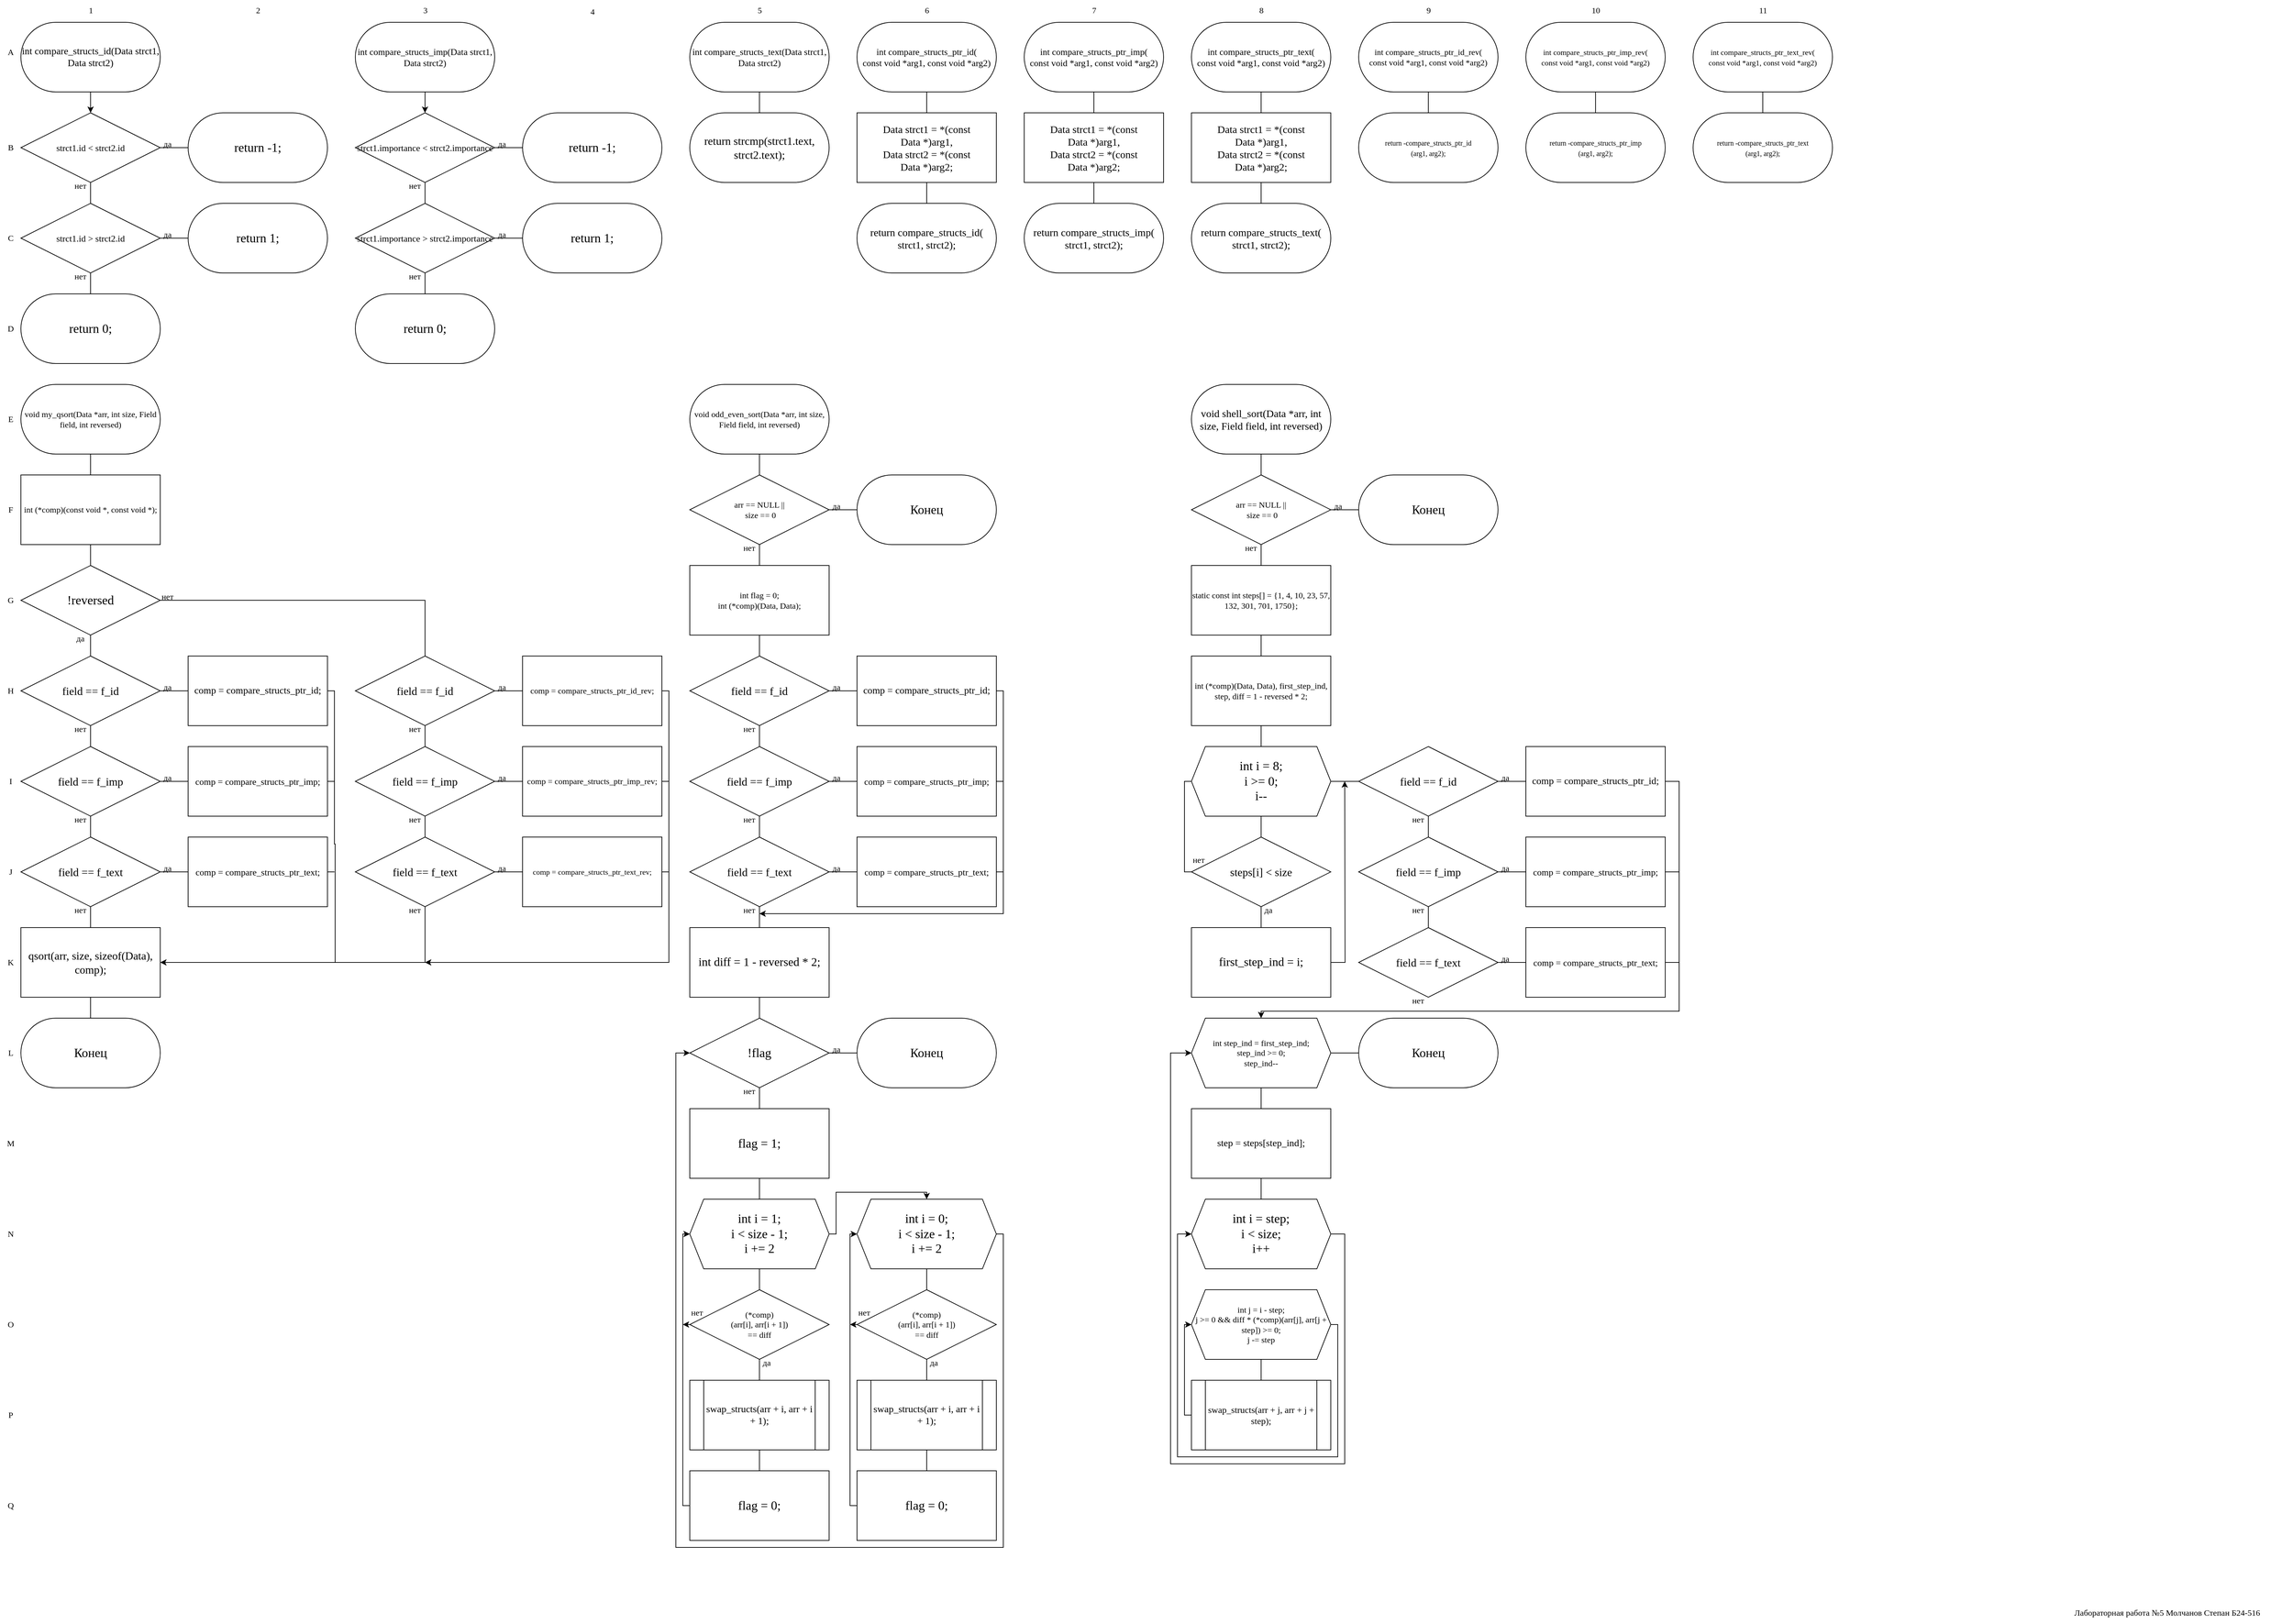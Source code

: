 <mxfile version="25.0.3">
  <diagram name="Страница — 1" id="0fN1kpyqR_RBQpPmUwyD">
    <mxGraphModel dx="1657" dy="2194" grid="1" gridSize="10" guides="1" tooltips="1" connect="1" arrows="1" fold="1" page="1" pageScale="1" pageWidth="3300" pageHeight="2339" math="0" shadow="0">
      <root>
        <mxCell id="0" />
        <mxCell id="1" parent="0" />
        <mxCell id="wsURAHMhbF8bhhn0U9RA-9" style="edgeStyle=orthogonalEdgeStyle;rounded=0;orthogonalLoop=1;jettySize=auto;html=1;exitX=0.5;exitY=1;exitDx=0;exitDy=0;entryX=0.5;entryY=0;entryDx=0;entryDy=0;" edge="1" parent="1" source="wsURAHMhbF8bhhn0U9RA-3" target="wsURAHMhbF8bhhn0U9RA-4">
          <mxGeometry relative="1" as="geometry" />
        </mxCell>
        <mxCell id="wsURAHMhbF8bhhn0U9RA-3" value="&lt;font style=&quot;font-size: 14px;&quot; face=&quot;Lucida Console&quot;&gt;int compare_structs_id(Data strct1, Data strct2)&lt;/font&gt;" style="rounded=1;whiteSpace=wrap;html=1;arcSize=50;" vertex="1" parent="1">
          <mxGeometry x="40" y="40" width="200" height="100" as="geometry" />
        </mxCell>
        <mxCell id="wsURAHMhbF8bhhn0U9RA-10" style="edgeStyle=orthogonalEdgeStyle;rounded=0;orthogonalLoop=1;jettySize=auto;html=1;exitX=1;exitY=0.5;exitDx=0;exitDy=0;entryX=0;entryY=0.5;entryDx=0;entryDy=0;endArrow=none;endFill=0;" edge="1" parent="1" source="wsURAHMhbF8bhhn0U9RA-4" target="wsURAHMhbF8bhhn0U9RA-5">
          <mxGeometry relative="1" as="geometry" />
        </mxCell>
        <mxCell id="wsURAHMhbF8bhhn0U9RA-11" style="edgeStyle=orthogonalEdgeStyle;rounded=0;orthogonalLoop=1;jettySize=auto;html=1;exitX=0.5;exitY=1;exitDx=0;exitDy=0;entryX=0.5;entryY=0;entryDx=0;entryDy=0;endArrow=none;endFill=0;" edge="1" parent="1" source="wsURAHMhbF8bhhn0U9RA-4" target="wsURAHMhbF8bhhn0U9RA-6">
          <mxGeometry relative="1" as="geometry" />
        </mxCell>
        <mxCell id="wsURAHMhbF8bhhn0U9RA-4" value="&lt;font style=&quot;font-size: 13px;&quot; face=&quot;Lucida Console&quot;&gt;strct1.id &amp;lt; strct2.id&lt;/font&gt;" style="rhombus;whiteSpace=wrap;html=1;" vertex="1" parent="1">
          <mxGeometry x="40" y="170" width="200" height="100" as="geometry" />
        </mxCell>
        <mxCell id="wsURAHMhbF8bhhn0U9RA-5" value="&lt;font style=&quot;font-size: 18px;&quot; face=&quot;Lucida Console&quot;&gt;return -1;&lt;/font&gt;" style="rounded=1;whiteSpace=wrap;html=1;arcSize=50;" vertex="1" parent="1">
          <mxGeometry x="280" y="170" width="200" height="100" as="geometry" />
        </mxCell>
        <mxCell id="wsURAHMhbF8bhhn0U9RA-12" style="edgeStyle=orthogonalEdgeStyle;rounded=0;orthogonalLoop=1;jettySize=auto;html=1;exitX=1;exitY=0.5;exitDx=0;exitDy=0;entryX=0;entryY=0.5;entryDx=0;entryDy=0;endArrow=none;endFill=0;" edge="1" parent="1" source="wsURAHMhbF8bhhn0U9RA-6" target="wsURAHMhbF8bhhn0U9RA-7">
          <mxGeometry relative="1" as="geometry" />
        </mxCell>
        <mxCell id="wsURAHMhbF8bhhn0U9RA-13" style="edgeStyle=orthogonalEdgeStyle;rounded=0;orthogonalLoop=1;jettySize=auto;html=1;exitX=0.5;exitY=1;exitDx=0;exitDy=0;entryX=0.5;entryY=0;entryDx=0;entryDy=0;endArrow=none;endFill=0;" edge="1" parent="1" source="wsURAHMhbF8bhhn0U9RA-6" target="wsURAHMhbF8bhhn0U9RA-8">
          <mxGeometry relative="1" as="geometry" />
        </mxCell>
        <mxCell id="wsURAHMhbF8bhhn0U9RA-6" value="&lt;font style=&quot;font-size: 13px;&quot; face=&quot;Lucida Console&quot;&gt;strct1.id &amp;gt; strct2.id&lt;/font&gt;" style="rhombus;whiteSpace=wrap;html=1;" vertex="1" parent="1">
          <mxGeometry x="40" y="300" width="200" height="100" as="geometry" />
        </mxCell>
        <mxCell id="wsURAHMhbF8bhhn0U9RA-7" value="&lt;font style=&quot;font-size: 18px;&quot; face=&quot;Lucida Console&quot;&gt;return 1;&lt;/font&gt;" style="rounded=1;whiteSpace=wrap;html=1;arcSize=50;" vertex="1" parent="1">
          <mxGeometry x="280" y="300" width="200" height="100" as="geometry" />
        </mxCell>
        <mxCell id="wsURAHMhbF8bhhn0U9RA-8" value="&lt;font style=&quot;font-size: 18px;&quot; face=&quot;Lucida Console&quot;&gt;return 0;&lt;/font&gt;" style="rounded=1;whiteSpace=wrap;html=1;arcSize=50;" vertex="1" parent="1">
          <mxGeometry x="40" y="430" width="200" height="100" as="geometry" />
        </mxCell>
        <mxCell id="wsURAHMhbF8bhhn0U9RA-14" style="edgeStyle=orthogonalEdgeStyle;rounded=0;orthogonalLoop=1;jettySize=auto;html=1;exitX=0.5;exitY=1;exitDx=0;exitDy=0;entryX=0.5;entryY=0;entryDx=0;entryDy=0;" edge="1" parent="1" source="wsURAHMhbF8bhhn0U9RA-15" target="wsURAHMhbF8bhhn0U9RA-18">
          <mxGeometry relative="1" as="geometry" />
        </mxCell>
        <mxCell id="wsURAHMhbF8bhhn0U9RA-15" value="&lt;font style=&quot;font-size: 13px;&quot; face=&quot;Lucida Console&quot;&gt;int compare_structs_imp(Data strct1, Data strct2)&lt;/font&gt;" style="rounded=1;whiteSpace=wrap;html=1;arcSize=50;" vertex="1" parent="1">
          <mxGeometry x="520" y="40" width="200" height="100" as="geometry" />
        </mxCell>
        <mxCell id="wsURAHMhbF8bhhn0U9RA-16" style="edgeStyle=orthogonalEdgeStyle;rounded=0;orthogonalLoop=1;jettySize=auto;html=1;exitX=1;exitY=0.5;exitDx=0;exitDy=0;entryX=0;entryY=0.5;entryDx=0;entryDy=0;endArrow=none;endFill=0;" edge="1" parent="1" source="wsURAHMhbF8bhhn0U9RA-18" target="wsURAHMhbF8bhhn0U9RA-19">
          <mxGeometry relative="1" as="geometry" />
        </mxCell>
        <mxCell id="wsURAHMhbF8bhhn0U9RA-17" style="edgeStyle=orthogonalEdgeStyle;rounded=0;orthogonalLoop=1;jettySize=auto;html=1;exitX=0.5;exitY=1;exitDx=0;exitDy=0;entryX=0.5;entryY=0;entryDx=0;entryDy=0;endArrow=none;endFill=0;" edge="1" parent="1" source="wsURAHMhbF8bhhn0U9RA-18" target="wsURAHMhbF8bhhn0U9RA-22">
          <mxGeometry relative="1" as="geometry" />
        </mxCell>
        <mxCell id="wsURAHMhbF8bhhn0U9RA-18" value="&lt;font style=&quot;font-size: 13px;&quot; face=&quot;Lucida Console&quot;&gt;strct1.importance &amp;lt; strct2.importance&lt;/font&gt;" style="rhombus;whiteSpace=wrap;html=1;" vertex="1" parent="1">
          <mxGeometry x="520" y="170" width="200" height="100" as="geometry" />
        </mxCell>
        <mxCell id="wsURAHMhbF8bhhn0U9RA-19" value="&lt;font style=&quot;font-size: 18px;&quot; face=&quot;Lucida Console&quot;&gt;return -1;&lt;/font&gt;" style="rounded=1;whiteSpace=wrap;html=1;arcSize=50;" vertex="1" parent="1">
          <mxGeometry x="760" y="170" width="200" height="100" as="geometry" />
        </mxCell>
        <mxCell id="wsURAHMhbF8bhhn0U9RA-20" style="edgeStyle=orthogonalEdgeStyle;rounded=0;orthogonalLoop=1;jettySize=auto;html=1;exitX=1;exitY=0.5;exitDx=0;exitDy=0;entryX=0;entryY=0.5;entryDx=0;entryDy=0;endArrow=none;endFill=0;" edge="1" parent="1" source="wsURAHMhbF8bhhn0U9RA-22" target="wsURAHMhbF8bhhn0U9RA-23">
          <mxGeometry relative="1" as="geometry" />
        </mxCell>
        <mxCell id="wsURAHMhbF8bhhn0U9RA-21" style="edgeStyle=orthogonalEdgeStyle;rounded=0;orthogonalLoop=1;jettySize=auto;html=1;exitX=0.5;exitY=1;exitDx=0;exitDy=0;entryX=0.5;entryY=0;entryDx=0;entryDy=0;endArrow=none;endFill=0;" edge="1" parent="1" source="wsURAHMhbF8bhhn0U9RA-22" target="wsURAHMhbF8bhhn0U9RA-24">
          <mxGeometry relative="1" as="geometry" />
        </mxCell>
        <mxCell id="wsURAHMhbF8bhhn0U9RA-22" value="&lt;font style=&quot;font-size: 13px;&quot; face=&quot;Lucida Console&quot;&gt;strct1.importance &amp;gt; strct2.importance&lt;/font&gt;" style="rhombus;whiteSpace=wrap;html=1;" vertex="1" parent="1">
          <mxGeometry x="520" y="300" width="200" height="100" as="geometry" />
        </mxCell>
        <mxCell id="wsURAHMhbF8bhhn0U9RA-23" value="&lt;font style=&quot;font-size: 18px;&quot; face=&quot;Lucida Console&quot;&gt;return 1;&lt;/font&gt;" style="rounded=1;whiteSpace=wrap;html=1;arcSize=50;" vertex="1" parent="1">
          <mxGeometry x="760" y="300" width="200" height="100" as="geometry" />
        </mxCell>
        <mxCell id="wsURAHMhbF8bhhn0U9RA-24" value="&lt;font style=&quot;font-size: 18px;&quot; face=&quot;Lucida Console&quot;&gt;return 0;&lt;/font&gt;" style="rounded=1;whiteSpace=wrap;html=1;arcSize=50;" vertex="1" parent="1">
          <mxGeometry x="520" y="430" width="200" height="100" as="geometry" />
        </mxCell>
        <mxCell id="wsURAHMhbF8bhhn0U9RA-27" style="edgeStyle=orthogonalEdgeStyle;rounded=0;orthogonalLoop=1;jettySize=auto;html=1;exitX=0.5;exitY=1;exitDx=0;exitDy=0;entryX=0.5;entryY=0;entryDx=0;entryDy=0;endArrow=none;endFill=0;" edge="1" parent="1" source="wsURAHMhbF8bhhn0U9RA-25" target="wsURAHMhbF8bhhn0U9RA-26">
          <mxGeometry relative="1" as="geometry" />
        </mxCell>
        <mxCell id="wsURAHMhbF8bhhn0U9RA-25" value="&lt;font style=&quot;font-size: 13px;&quot; face=&quot;Lucida Console&quot;&gt;int compare_structs_text(Data strct1, Data strct2)&lt;/font&gt;" style="rounded=1;whiteSpace=wrap;html=1;arcSize=50;" vertex="1" parent="1">
          <mxGeometry x="1000" y="40" width="200" height="100" as="geometry" />
        </mxCell>
        <mxCell id="wsURAHMhbF8bhhn0U9RA-26" value="&lt;font style=&quot;font-size: 16px;&quot; face=&quot;Lucida Console&quot;&gt;return strcmp(strct1.text, strct2.text);&lt;/font&gt;" style="rounded=1;whiteSpace=wrap;html=1;arcSize=50;" vertex="1" parent="1">
          <mxGeometry x="1000" y="170" width="200" height="100" as="geometry" />
        </mxCell>
        <mxCell id="wsURAHMhbF8bhhn0U9RA-31" style="edgeStyle=orthogonalEdgeStyle;rounded=0;orthogonalLoop=1;jettySize=auto;html=1;exitX=0.5;exitY=1;exitDx=0;exitDy=0;entryX=0.5;entryY=0;entryDx=0;entryDy=0;endArrow=none;endFill=0;" edge="1" parent="1" source="wsURAHMhbF8bhhn0U9RA-28" target="wsURAHMhbF8bhhn0U9RA-29">
          <mxGeometry relative="1" as="geometry" />
        </mxCell>
        <mxCell id="wsURAHMhbF8bhhn0U9RA-28" value="&lt;font style=&quot;font-size: 13px;&quot; face=&quot;Lucida Console&quot;&gt;int compare_structs_ptr_id(&lt;br&gt;const void *arg1, const void *arg2)&lt;/font&gt;" style="rounded=1;whiteSpace=wrap;html=1;arcSize=50;" vertex="1" parent="1">
          <mxGeometry x="1240" y="40" width="200" height="100" as="geometry" />
        </mxCell>
        <mxCell id="wsURAHMhbF8bhhn0U9RA-32" style="edgeStyle=orthogonalEdgeStyle;rounded=0;orthogonalLoop=1;jettySize=auto;html=1;exitX=0.5;exitY=1;exitDx=0;exitDy=0;entryX=0.5;entryY=0;entryDx=0;entryDy=0;endArrow=none;endFill=0;" edge="1" parent="1" source="wsURAHMhbF8bhhn0U9RA-29" target="wsURAHMhbF8bhhn0U9RA-30">
          <mxGeometry relative="1" as="geometry" />
        </mxCell>
        <mxCell id="wsURAHMhbF8bhhn0U9RA-29" value="&lt;font style=&quot;font-size: 15px;&quot; face=&quot;Lucida Console&quot;&gt;Data strct1 = *(const&lt;br&gt;Data *)arg1,&lt;br&gt;Data strct2 = *(const&lt;br&gt;Data *)arg2;&lt;/font&gt;" style="rounded=0;whiteSpace=wrap;html=1;" vertex="1" parent="1">
          <mxGeometry x="1240" y="170" width="200" height="100" as="geometry" />
        </mxCell>
        <mxCell id="wsURAHMhbF8bhhn0U9RA-30" value="&lt;font style=&quot;font-size: 15px;&quot; face=&quot;Lucida Console&quot;&gt;return compare_structs_id(&lt;br&gt;strct1, strct2);&lt;/font&gt;" style="rounded=1;whiteSpace=wrap;html=1;arcSize=50;" vertex="1" parent="1">
          <mxGeometry x="1240" y="300" width="200" height="100" as="geometry" />
        </mxCell>
        <mxCell id="wsURAHMhbF8bhhn0U9RA-33" style="edgeStyle=orthogonalEdgeStyle;rounded=0;orthogonalLoop=1;jettySize=auto;html=1;exitX=0.5;exitY=1;exitDx=0;exitDy=0;entryX=0.5;entryY=0;entryDx=0;entryDy=0;endArrow=none;endFill=0;" edge="1" parent="1" source="wsURAHMhbF8bhhn0U9RA-34" target="wsURAHMhbF8bhhn0U9RA-36">
          <mxGeometry relative="1" as="geometry" />
        </mxCell>
        <mxCell id="wsURAHMhbF8bhhn0U9RA-34" value="&lt;font style=&quot;font-size: 13px;&quot; face=&quot;Lucida Console&quot;&gt;int compare_structs_ptr_imp(&lt;br&gt;const void *arg1, const void *arg2)&lt;/font&gt;" style="rounded=1;whiteSpace=wrap;html=1;arcSize=50;" vertex="1" parent="1">
          <mxGeometry x="1480" y="40" width="200" height="100" as="geometry" />
        </mxCell>
        <mxCell id="wsURAHMhbF8bhhn0U9RA-35" style="edgeStyle=orthogonalEdgeStyle;rounded=0;orthogonalLoop=1;jettySize=auto;html=1;exitX=0.5;exitY=1;exitDx=0;exitDy=0;entryX=0.5;entryY=0;entryDx=0;entryDy=0;endArrow=none;endFill=0;" edge="1" parent="1" source="wsURAHMhbF8bhhn0U9RA-36" target="wsURAHMhbF8bhhn0U9RA-37">
          <mxGeometry relative="1" as="geometry" />
        </mxCell>
        <mxCell id="wsURAHMhbF8bhhn0U9RA-36" value="&lt;font style=&quot;font-size: 15px;&quot; face=&quot;Lucida Console&quot;&gt;Data strct1 = *(const&lt;br&gt;Data *)arg1,&lt;br&gt;Data strct2 = *(const&lt;br&gt;Data *)arg2;&lt;/font&gt;" style="rounded=0;whiteSpace=wrap;html=1;" vertex="1" parent="1">
          <mxGeometry x="1480" y="170" width="200" height="100" as="geometry" />
        </mxCell>
        <mxCell id="wsURAHMhbF8bhhn0U9RA-37" value="&lt;font style=&quot;font-size: 15px;&quot; face=&quot;Lucida Console&quot;&gt;return compare_structs_imp(&lt;br&gt;strct1, strct2);&lt;/font&gt;" style="rounded=1;whiteSpace=wrap;html=1;arcSize=50;" vertex="1" parent="1">
          <mxGeometry x="1480" y="300" width="200" height="100" as="geometry" />
        </mxCell>
        <mxCell id="wsURAHMhbF8bhhn0U9RA-38" style="edgeStyle=orthogonalEdgeStyle;rounded=0;orthogonalLoop=1;jettySize=auto;html=1;exitX=0.5;exitY=1;exitDx=0;exitDy=0;entryX=0.5;entryY=0;entryDx=0;entryDy=0;endArrow=none;endFill=0;" edge="1" parent="1" source="wsURAHMhbF8bhhn0U9RA-39" target="wsURAHMhbF8bhhn0U9RA-41">
          <mxGeometry relative="1" as="geometry" />
        </mxCell>
        <mxCell id="wsURAHMhbF8bhhn0U9RA-39" value="&lt;font style=&quot;font-size: 13px;&quot; face=&quot;Lucida Console&quot;&gt;int compare_structs_ptr_text(&lt;br&gt;const void *arg1, const void *arg2)&lt;/font&gt;" style="rounded=1;whiteSpace=wrap;html=1;arcSize=50;" vertex="1" parent="1">
          <mxGeometry x="1720" y="40" width="200" height="100" as="geometry" />
        </mxCell>
        <mxCell id="wsURAHMhbF8bhhn0U9RA-40" style="edgeStyle=orthogonalEdgeStyle;rounded=0;orthogonalLoop=1;jettySize=auto;html=1;exitX=0.5;exitY=1;exitDx=0;exitDy=0;entryX=0.5;entryY=0;entryDx=0;entryDy=0;endArrow=none;endFill=0;" edge="1" parent="1" source="wsURAHMhbF8bhhn0U9RA-41" target="wsURAHMhbF8bhhn0U9RA-42">
          <mxGeometry relative="1" as="geometry" />
        </mxCell>
        <mxCell id="wsURAHMhbF8bhhn0U9RA-41" value="&lt;font style=&quot;font-size: 15px;&quot; face=&quot;Lucida Console&quot;&gt;Data strct1 = *(const&lt;br&gt;Data *)arg1,&lt;br&gt;Data strct2 = *(const&lt;br&gt;Data *)arg2;&lt;/font&gt;" style="rounded=0;whiteSpace=wrap;html=1;" vertex="1" parent="1">
          <mxGeometry x="1720" y="170" width="200" height="100" as="geometry" />
        </mxCell>
        <mxCell id="wsURAHMhbF8bhhn0U9RA-42" value="&lt;font style=&quot;font-size: 15px;&quot; face=&quot;Lucida Console&quot;&gt;return compare_structs_text(&lt;br&gt;strct1, strct2);&lt;/font&gt;" style="rounded=1;whiteSpace=wrap;html=1;arcSize=50;" vertex="1" parent="1">
          <mxGeometry x="1720" y="300" width="200" height="100" as="geometry" />
        </mxCell>
        <mxCell id="wsURAHMhbF8bhhn0U9RA-45" style="edgeStyle=orthogonalEdgeStyle;rounded=0;orthogonalLoop=1;jettySize=auto;html=1;exitX=0.5;exitY=1;exitDx=0;exitDy=0;entryX=0.5;entryY=0;entryDx=0;entryDy=0;endArrow=none;endFill=0;" edge="1" parent="1" source="wsURAHMhbF8bhhn0U9RA-43" target="wsURAHMhbF8bhhn0U9RA-44">
          <mxGeometry relative="1" as="geometry" />
        </mxCell>
        <mxCell id="wsURAHMhbF8bhhn0U9RA-43" value="&lt;font face=&quot;Lucida Console&quot;&gt;int compare_structs_ptr_id_rev(&lt;br&gt;const void *arg1, const void *arg2)&lt;/font&gt;" style="rounded=1;whiteSpace=wrap;html=1;arcSize=50;" vertex="1" parent="1">
          <mxGeometry x="1960" y="40" width="200" height="100" as="geometry" />
        </mxCell>
        <mxCell id="wsURAHMhbF8bhhn0U9RA-44" value="&lt;font style=&quot;font-size: 10px;&quot; face=&quot;Lucida Console&quot;&gt;return -compare_structs_ptr_id&lt;br&gt;(arg1, arg2);&lt;/font&gt;" style="rounded=1;whiteSpace=wrap;html=1;arcSize=50;" vertex="1" parent="1">
          <mxGeometry x="1960" y="170" width="200" height="100" as="geometry" />
        </mxCell>
        <mxCell id="wsURAHMhbF8bhhn0U9RA-46" style="edgeStyle=orthogonalEdgeStyle;rounded=0;orthogonalLoop=1;jettySize=auto;html=1;exitX=0.5;exitY=1;exitDx=0;exitDy=0;entryX=0.5;entryY=0;entryDx=0;entryDy=0;endArrow=none;endFill=0;" edge="1" parent="1" source="wsURAHMhbF8bhhn0U9RA-47" target="wsURAHMhbF8bhhn0U9RA-48">
          <mxGeometry relative="1" as="geometry" />
        </mxCell>
        <mxCell id="wsURAHMhbF8bhhn0U9RA-47" value="&lt;font style=&quot;font-size: 11px;&quot; face=&quot;Lucida Console&quot;&gt;int compare_structs_ptr_imp_rev(&lt;br&gt;const void *arg1, const void *arg2)&lt;/font&gt;" style="rounded=1;whiteSpace=wrap;html=1;arcSize=50;" vertex="1" parent="1">
          <mxGeometry x="2200" y="40" width="200" height="100" as="geometry" />
        </mxCell>
        <mxCell id="wsURAHMhbF8bhhn0U9RA-48" value="&lt;font style=&quot;font-size: 10px;&quot; face=&quot;Lucida Console&quot;&gt;return -compare_structs_ptr_imp&lt;br&gt;(arg1, arg2);&lt;/font&gt;" style="rounded=1;whiteSpace=wrap;html=1;arcSize=50;" vertex="1" parent="1">
          <mxGeometry x="2200" y="170" width="200" height="100" as="geometry" />
        </mxCell>
        <mxCell id="wsURAHMhbF8bhhn0U9RA-49" style="edgeStyle=orthogonalEdgeStyle;rounded=0;orthogonalLoop=1;jettySize=auto;html=1;exitX=0.5;exitY=1;exitDx=0;exitDy=0;entryX=0.5;entryY=0;entryDx=0;entryDy=0;endArrow=none;endFill=0;" edge="1" parent="1" source="wsURAHMhbF8bhhn0U9RA-50" target="wsURAHMhbF8bhhn0U9RA-51">
          <mxGeometry relative="1" as="geometry" />
        </mxCell>
        <mxCell id="wsURAHMhbF8bhhn0U9RA-50" value="&lt;font style=&quot;font-size: 11px;&quot; face=&quot;Lucida Console&quot;&gt;int compare_structs_ptr_text_rev(&lt;br&gt;const void *arg1, const void *arg2)&lt;/font&gt;" style="rounded=1;whiteSpace=wrap;html=1;arcSize=50;" vertex="1" parent="1">
          <mxGeometry x="2440" y="40" width="200" height="100" as="geometry" />
        </mxCell>
        <mxCell id="wsURAHMhbF8bhhn0U9RA-51" value="&lt;font style=&quot;font-size: 10px;&quot; face=&quot;Lucida Console&quot;&gt;return -compare_structs_ptr_text&lt;br&gt;(arg1, arg2);&lt;/font&gt;" style="rounded=1;whiteSpace=wrap;html=1;arcSize=50;" vertex="1" parent="1">
          <mxGeometry x="2440" y="170" width="200" height="100" as="geometry" />
        </mxCell>
        <mxCell id="wsURAHMhbF8bhhn0U9RA-69" style="edgeStyle=orthogonalEdgeStyle;rounded=0;orthogonalLoop=1;jettySize=auto;html=1;exitX=0.5;exitY=1;exitDx=0;exitDy=0;entryX=0.5;entryY=0;entryDx=0;entryDy=0;fontFamily=Lucida Console;fontSize=12;fontColor=default;endArrow=none;endFill=0;" edge="1" parent="1" source="wsURAHMhbF8bhhn0U9RA-52" target="wsURAHMhbF8bhhn0U9RA-55">
          <mxGeometry relative="1" as="geometry" />
        </mxCell>
        <mxCell id="wsURAHMhbF8bhhn0U9RA-52" value="&lt;font face=&quot;Lucida Console&quot;&gt;void my_qsort(Data *arr, int size, Field field, int reversed)&lt;/font&gt;" style="rounded=1;whiteSpace=wrap;html=1;arcSize=50;" vertex="1" parent="1">
          <mxGeometry x="40" y="560" width="200" height="100" as="geometry" />
        </mxCell>
        <mxCell id="wsURAHMhbF8bhhn0U9RA-70" style="edgeStyle=orthogonalEdgeStyle;rounded=0;orthogonalLoop=1;jettySize=auto;html=1;exitX=0.5;exitY=1;exitDx=0;exitDy=0;entryX=0.5;entryY=0;entryDx=0;entryDy=0;fontFamily=Lucida Console;fontSize=12;fontColor=default;endArrow=none;endFill=0;" edge="1" parent="1" source="wsURAHMhbF8bhhn0U9RA-55" target="wsURAHMhbF8bhhn0U9RA-62">
          <mxGeometry relative="1" as="geometry" />
        </mxCell>
        <mxCell id="wsURAHMhbF8bhhn0U9RA-55" value="&lt;font face=&quot;Lucida Console&quot;&gt;int (*comp)(const void *, const void *);&lt;/font&gt;" style="rounded=0;whiteSpace=wrap;html=1;strokeColor=default;align=center;verticalAlign=middle;arcSize=50;fontFamily=Helvetica;fontSize=12;fontColor=default;fillColor=default;" vertex="1" parent="1">
          <mxGeometry x="40" y="690" width="200" height="100" as="geometry" />
        </mxCell>
        <mxCell id="wsURAHMhbF8bhhn0U9RA-72" style="edgeStyle=orthogonalEdgeStyle;rounded=0;orthogonalLoop=1;jettySize=auto;html=1;exitX=1;exitY=0.5;exitDx=0;exitDy=0;entryX=0;entryY=0.5;entryDx=0;entryDy=0;fontFamily=Lucida Console;fontSize=12;fontColor=default;endArrow=none;endFill=0;" edge="1" parent="1" source="wsURAHMhbF8bhhn0U9RA-56" target="wsURAHMhbF8bhhn0U9RA-57">
          <mxGeometry relative="1" as="geometry" />
        </mxCell>
        <mxCell id="wsURAHMhbF8bhhn0U9RA-73" style="edgeStyle=orthogonalEdgeStyle;rounded=0;orthogonalLoop=1;jettySize=auto;html=1;exitX=0.5;exitY=1;exitDx=0;exitDy=0;entryX=0.5;entryY=0;entryDx=0;entryDy=0;fontFamily=Lucida Console;fontSize=12;fontColor=default;endArrow=none;endFill=0;" edge="1" parent="1" source="wsURAHMhbF8bhhn0U9RA-56" target="wsURAHMhbF8bhhn0U9RA-58">
          <mxGeometry relative="1" as="geometry" />
        </mxCell>
        <mxCell id="wsURAHMhbF8bhhn0U9RA-56" value="&lt;font style=&quot;font-size: 16px;&quot;&gt;field == f_id&lt;/font&gt;" style="rhombus;whiteSpace=wrap;html=1;rounded=0;strokeColor=default;align=center;verticalAlign=middle;arcSize=50;fontFamily=Lucida Console;fontSize=12;fontColor=default;fillColor=default;" vertex="1" parent="1">
          <mxGeometry x="40" y="950" width="200" height="100" as="geometry" />
        </mxCell>
        <mxCell id="wsURAHMhbF8bhhn0U9RA-135" style="edgeStyle=orthogonalEdgeStyle;shape=connector;rounded=0;orthogonalLoop=1;jettySize=auto;html=1;exitX=1;exitY=0.5;exitDx=0;exitDy=0;strokeColor=default;align=center;verticalAlign=middle;fontFamily=Lucida Console;fontSize=12;fontColor=default;labelBackgroundColor=none;endArrow=none;endFill=0;" edge="1" parent="1" source="wsURAHMhbF8bhhn0U9RA-57">
          <mxGeometry relative="1" as="geometry">
            <mxPoint x="490" y="1390" as="targetPoint" />
            <Array as="points">
              <mxPoint x="490" y="1000" />
              <mxPoint x="490" y="1220" />
              <mxPoint x="491" y="1390" />
            </Array>
          </mxGeometry>
        </mxCell>
        <mxCell id="wsURAHMhbF8bhhn0U9RA-57" value="&lt;font style=&quot;font-size: 14px;&quot;&gt;comp = compare_structs_ptr_id;&lt;/font&gt;" style="rounded=0;whiteSpace=wrap;html=1;strokeColor=default;align=center;verticalAlign=middle;arcSize=50;fontFamily=Lucida Console;fontSize=12;fontColor=default;fillColor=default;" vertex="1" parent="1">
          <mxGeometry x="280" y="950" width="200" height="100" as="geometry" />
        </mxCell>
        <mxCell id="wsURAHMhbF8bhhn0U9RA-74" style="edgeStyle=orthogonalEdgeStyle;rounded=0;orthogonalLoop=1;jettySize=auto;html=1;exitX=1;exitY=0.5;exitDx=0;exitDy=0;entryX=0;entryY=0.5;entryDx=0;entryDy=0;fontFamily=Lucida Console;fontSize=12;fontColor=default;endArrow=none;endFill=0;" edge="1" parent="1" source="wsURAHMhbF8bhhn0U9RA-58" target="wsURAHMhbF8bhhn0U9RA-59">
          <mxGeometry relative="1" as="geometry" />
        </mxCell>
        <mxCell id="wsURAHMhbF8bhhn0U9RA-75" style="edgeStyle=orthogonalEdgeStyle;rounded=0;orthogonalLoop=1;jettySize=auto;html=1;exitX=0.5;exitY=1;exitDx=0;exitDy=0;entryX=0.5;entryY=0;entryDx=0;entryDy=0;fontFamily=Lucida Console;fontSize=12;fontColor=default;endArrow=none;endFill=0;" edge="1" parent="1" source="wsURAHMhbF8bhhn0U9RA-58" target="wsURAHMhbF8bhhn0U9RA-60">
          <mxGeometry relative="1" as="geometry" />
        </mxCell>
        <mxCell id="wsURAHMhbF8bhhn0U9RA-58" value="&lt;font style=&quot;font-size: 16px;&quot;&gt;field == f_imp&lt;/font&gt;" style="rhombus;whiteSpace=wrap;html=1;rounded=0;strokeColor=default;align=center;verticalAlign=middle;arcSize=50;fontFamily=Lucida Console;fontSize=12;fontColor=default;fillColor=default;" vertex="1" parent="1">
          <mxGeometry x="40" y="1080" width="200" height="100" as="geometry" />
        </mxCell>
        <mxCell id="wsURAHMhbF8bhhn0U9RA-136" style="edgeStyle=orthogonalEdgeStyle;shape=connector;rounded=0;orthogonalLoop=1;jettySize=auto;html=1;exitX=1;exitY=0.5;exitDx=0;exitDy=0;strokeColor=default;align=center;verticalAlign=middle;fontFamily=Lucida Console;fontSize=12;fontColor=default;labelBackgroundColor=none;endArrow=none;endFill=0;" edge="1" parent="1" source="wsURAHMhbF8bhhn0U9RA-59">
          <mxGeometry relative="1" as="geometry">
            <mxPoint x="490" y="1130.152" as="targetPoint" />
          </mxGeometry>
        </mxCell>
        <mxCell id="wsURAHMhbF8bhhn0U9RA-59" value="&lt;font style=&quot;font-size: 13px;&quot;&gt;comp = compare_structs_ptr_imp;&lt;/font&gt;" style="rounded=0;whiteSpace=wrap;html=1;strokeColor=default;align=center;verticalAlign=middle;arcSize=50;fontFamily=Lucida Console;fontSize=12;fontColor=default;fillColor=default;" vertex="1" parent="1">
          <mxGeometry x="280" y="1080" width="200" height="100" as="geometry" />
        </mxCell>
        <mxCell id="wsURAHMhbF8bhhn0U9RA-76" style="edgeStyle=orthogonalEdgeStyle;rounded=0;orthogonalLoop=1;jettySize=auto;html=1;exitX=1;exitY=0.5;exitDx=0;exitDy=0;entryX=0;entryY=0.5;entryDx=0;entryDy=0;fontFamily=Lucida Console;fontSize=12;fontColor=default;endArrow=none;endFill=0;" edge="1" parent="1" source="wsURAHMhbF8bhhn0U9RA-60" target="wsURAHMhbF8bhhn0U9RA-61">
          <mxGeometry relative="1" as="geometry" />
        </mxCell>
        <mxCell id="wsURAHMhbF8bhhn0U9RA-84" style="edgeStyle=orthogonalEdgeStyle;shape=connector;rounded=0;orthogonalLoop=1;jettySize=auto;html=1;exitX=0.5;exitY=1;exitDx=0;exitDy=0;entryX=0.5;entryY=0;entryDx=0;entryDy=0;strokeColor=default;align=center;verticalAlign=middle;fontFamily=Lucida Console;fontSize=12;fontColor=default;labelBackgroundColor=default;endArrow=none;endFill=0;" edge="1" parent="1" source="wsURAHMhbF8bhhn0U9RA-60" target="wsURAHMhbF8bhhn0U9RA-83">
          <mxGeometry relative="1" as="geometry" />
        </mxCell>
        <mxCell id="wsURAHMhbF8bhhn0U9RA-60" value="&lt;font style=&quot;font-size: 16px;&quot;&gt;field == f_text&lt;/font&gt;" style="rhombus;whiteSpace=wrap;html=1;rounded=0;strokeColor=default;align=center;verticalAlign=middle;arcSize=50;fontFamily=Lucida Console;fontSize=12;fontColor=default;fillColor=default;" vertex="1" parent="1">
          <mxGeometry x="40" y="1210" width="200" height="100" as="geometry" />
        </mxCell>
        <mxCell id="wsURAHMhbF8bhhn0U9RA-137" style="edgeStyle=orthogonalEdgeStyle;shape=connector;rounded=0;orthogonalLoop=1;jettySize=auto;html=1;exitX=1;exitY=0.5;exitDx=0;exitDy=0;strokeColor=default;align=center;verticalAlign=middle;fontFamily=Lucida Console;fontSize=12;fontColor=default;labelBackgroundColor=none;endArrow=none;endFill=0;" edge="1" parent="1" source="wsURAHMhbF8bhhn0U9RA-61">
          <mxGeometry relative="1" as="geometry">
            <mxPoint x="490" y="1259.848" as="targetPoint" />
          </mxGeometry>
        </mxCell>
        <mxCell id="wsURAHMhbF8bhhn0U9RA-61" value="&lt;font style=&quot;font-size: 13px;&quot;&gt;comp = compare_structs_ptr_text;&lt;/font&gt;" style="rounded=0;whiteSpace=wrap;html=1;strokeColor=default;align=center;verticalAlign=middle;arcSize=50;fontFamily=Lucida Console;fontSize=12;fontColor=default;fillColor=default;" vertex="1" parent="1">
          <mxGeometry x="280" y="1210" width="200" height="100" as="geometry" />
        </mxCell>
        <mxCell id="wsURAHMhbF8bhhn0U9RA-71" style="edgeStyle=orthogonalEdgeStyle;rounded=0;orthogonalLoop=1;jettySize=auto;html=1;exitX=0.5;exitY=1;exitDx=0;exitDy=0;entryX=0.5;entryY=0;entryDx=0;entryDy=0;fontFamily=Lucida Console;fontSize=12;fontColor=default;endArrow=none;endFill=0;" edge="1" parent="1" source="wsURAHMhbF8bhhn0U9RA-62" target="wsURAHMhbF8bhhn0U9RA-56">
          <mxGeometry relative="1" as="geometry" />
        </mxCell>
        <mxCell id="wsURAHMhbF8bhhn0U9RA-77" style="edgeStyle=orthogonalEdgeStyle;shape=connector;rounded=0;orthogonalLoop=1;jettySize=auto;html=1;exitX=1;exitY=0.5;exitDx=0;exitDy=0;entryX=0.5;entryY=0;entryDx=0;entryDy=0;strokeColor=default;align=center;verticalAlign=middle;fontFamily=Lucida Console;fontSize=12;fontColor=default;labelBackgroundColor=default;endArrow=none;endFill=0;" edge="1" parent="1" source="wsURAHMhbF8bhhn0U9RA-62" target="wsURAHMhbF8bhhn0U9RA-63">
          <mxGeometry relative="1" as="geometry" />
        </mxCell>
        <mxCell id="wsURAHMhbF8bhhn0U9RA-62" value="&lt;font style=&quot;font-size: 18px;&quot;&gt;!reversed&lt;/font&gt;" style="rhombus;whiteSpace=wrap;html=1;rounded=0;strokeColor=default;align=center;verticalAlign=middle;arcSize=50;fontFamily=Lucida Console;fontSize=12;fontColor=default;fillColor=default;" vertex="1" parent="1">
          <mxGeometry x="40" y="820" width="200" height="100" as="geometry" />
        </mxCell>
        <mxCell id="wsURAHMhbF8bhhn0U9RA-78" style="edgeStyle=orthogonalEdgeStyle;shape=connector;rounded=0;orthogonalLoop=1;jettySize=auto;html=1;exitX=1;exitY=0.5;exitDx=0;exitDy=0;entryX=0;entryY=0.5;entryDx=0;entryDy=0;strokeColor=default;align=center;verticalAlign=middle;fontFamily=Lucida Console;fontSize=12;fontColor=default;labelBackgroundColor=default;endArrow=none;endFill=0;" edge="1" parent="1" source="wsURAHMhbF8bhhn0U9RA-63" target="wsURAHMhbF8bhhn0U9RA-64">
          <mxGeometry relative="1" as="geometry" />
        </mxCell>
        <mxCell id="wsURAHMhbF8bhhn0U9RA-79" style="edgeStyle=orthogonalEdgeStyle;shape=connector;rounded=0;orthogonalLoop=1;jettySize=auto;html=1;exitX=0.5;exitY=1;exitDx=0;exitDy=0;entryX=0.5;entryY=0;entryDx=0;entryDy=0;strokeColor=default;align=center;verticalAlign=middle;fontFamily=Lucida Console;fontSize=12;fontColor=default;labelBackgroundColor=default;endArrow=none;endFill=0;" edge="1" parent="1" source="wsURAHMhbF8bhhn0U9RA-63" target="wsURAHMhbF8bhhn0U9RA-65">
          <mxGeometry relative="1" as="geometry" />
        </mxCell>
        <mxCell id="wsURAHMhbF8bhhn0U9RA-63" value="&lt;font style=&quot;font-size: 16px;&quot;&gt;field == f_id&lt;/font&gt;" style="rhombus;whiteSpace=wrap;html=1;rounded=0;strokeColor=default;align=center;verticalAlign=middle;arcSize=50;fontFamily=Lucida Console;fontSize=12;fontColor=default;fillColor=default;" vertex="1" parent="1">
          <mxGeometry x="520" y="950" width="200" height="100" as="geometry" />
        </mxCell>
        <mxCell id="wsURAHMhbF8bhhn0U9RA-131" style="edgeStyle=orthogonalEdgeStyle;shape=connector;rounded=0;orthogonalLoop=1;jettySize=auto;html=1;exitX=1;exitY=0.5;exitDx=0;exitDy=0;strokeColor=default;align=center;verticalAlign=middle;fontFamily=Lucida Console;fontSize=12;fontColor=default;labelBackgroundColor=none;endArrow=classic;endFill=1;" edge="1" parent="1" source="wsURAHMhbF8bhhn0U9RA-64">
          <mxGeometry relative="1" as="geometry">
            <mxPoint x="620" y="1390" as="targetPoint" />
            <Array as="points">
              <mxPoint x="970" y="1000" />
              <mxPoint x="970" y="1390" />
            </Array>
          </mxGeometry>
        </mxCell>
        <mxCell id="wsURAHMhbF8bhhn0U9RA-64" value="&lt;font&gt;comp = compare_structs_ptr_id_rev;&lt;/font&gt;" style="rounded=0;whiteSpace=wrap;html=1;strokeColor=default;align=center;verticalAlign=middle;arcSize=50;fontFamily=Lucida Console;fontSize=12;fontColor=default;fillColor=default;" vertex="1" parent="1">
          <mxGeometry x="760" y="950" width="200" height="100" as="geometry" />
        </mxCell>
        <mxCell id="wsURAHMhbF8bhhn0U9RA-80" style="edgeStyle=orthogonalEdgeStyle;shape=connector;rounded=0;orthogonalLoop=1;jettySize=auto;html=1;exitX=1;exitY=0.5;exitDx=0;exitDy=0;entryX=0;entryY=0.5;entryDx=0;entryDy=0;strokeColor=default;align=center;verticalAlign=middle;fontFamily=Lucida Console;fontSize=12;fontColor=default;labelBackgroundColor=default;endArrow=none;endFill=0;" edge="1" parent="1" source="wsURAHMhbF8bhhn0U9RA-65" target="wsURAHMhbF8bhhn0U9RA-66">
          <mxGeometry relative="1" as="geometry" />
        </mxCell>
        <mxCell id="wsURAHMhbF8bhhn0U9RA-81" style="edgeStyle=orthogonalEdgeStyle;shape=connector;rounded=0;orthogonalLoop=1;jettySize=auto;html=1;exitX=0.5;exitY=1;exitDx=0;exitDy=0;entryX=0.5;entryY=0;entryDx=0;entryDy=0;strokeColor=default;align=center;verticalAlign=middle;fontFamily=Lucida Console;fontSize=12;fontColor=default;labelBackgroundColor=default;endArrow=none;endFill=0;" edge="1" parent="1" source="wsURAHMhbF8bhhn0U9RA-65" target="wsURAHMhbF8bhhn0U9RA-67">
          <mxGeometry relative="1" as="geometry" />
        </mxCell>
        <mxCell id="wsURAHMhbF8bhhn0U9RA-65" value="&lt;font style=&quot;font-size: 16px;&quot;&gt;field == f_imp&lt;/font&gt;" style="rhombus;whiteSpace=wrap;html=1;rounded=0;strokeColor=default;align=center;verticalAlign=middle;arcSize=50;fontFamily=Lucida Console;fontSize=12;fontColor=default;fillColor=default;" vertex="1" parent="1">
          <mxGeometry x="520" y="1080" width="200" height="100" as="geometry" />
        </mxCell>
        <mxCell id="wsURAHMhbF8bhhn0U9RA-132" style="edgeStyle=orthogonalEdgeStyle;shape=connector;rounded=0;orthogonalLoop=1;jettySize=auto;html=1;exitX=1;exitY=0.5;exitDx=0;exitDy=0;strokeColor=default;align=center;verticalAlign=middle;fontFamily=Lucida Console;fontSize=12;fontColor=default;labelBackgroundColor=none;endArrow=none;endFill=0;" edge="1" parent="1" source="wsURAHMhbF8bhhn0U9RA-66">
          <mxGeometry relative="1" as="geometry">
            <mxPoint x="970" y="1130" as="targetPoint" />
          </mxGeometry>
        </mxCell>
        <mxCell id="wsURAHMhbF8bhhn0U9RA-66" value="&lt;font&gt;comp = compare_structs_ptr_imp_rev;&lt;/font&gt;" style="rounded=0;whiteSpace=wrap;html=1;strokeColor=default;align=center;verticalAlign=middle;arcSize=50;fontFamily=Lucida Console;fontSize=12;fontColor=default;fillColor=default;" vertex="1" parent="1">
          <mxGeometry x="760" y="1080" width="200" height="100" as="geometry" />
        </mxCell>
        <mxCell id="wsURAHMhbF8bhhn0U9RA-82" style="edgeStyle=orthogonalEdgeStyle;shape=connector;rounded=0;orthogonalLoop=1;jettySize=auto;html=1;exitX=1;exitY=0.5;exitDx=0;exitDy=0;entryX=0;entryY=0.5;entryDx=0;entryDy=0;strokeColor=default;align=center;verticalAlign=middle;fontFamily=Lucida Console;fontSize=12;fontColor=default;labelBackgroundColor=default;endArrow=none;endFill=0;" edge="1" parent="1" source="wsURAHMhbF8bhhn0U9RA-67" target="wsURAHMhbF8bhhn0U9RA-68">
          <mxGeometry relative="1" as="geometry" />
        </mxCell>
        <mxCell id="wsURAHMhbF8bhhn0U9RA-85" style="edgeStyle=orthogonalEdgeStyle;shape=connector;rounded=0;orthogonalLoop=1;jettySize=auto;html=1;exitX=0.5;exitY=1;exitDx=0;exitDy=0;entryX=1;entryY=0.5;entryDx=0;entryDy=0;strokeColor=default;align=center;verticalAlign=middle;fontFamily=Lucida Console;fontSize=12;fontColor=default;labelBackgroundColor=default;endArrow=classic;endFill=1;" edge="1" parent="1" source="wsURAHMhbF8bhhn0U9RA-67" target="wsURAHMhbF8bhhn0U9RA-83">
          <mxGeometry relative="1" as="geometry" />
        </mxCell>
        <mxCell id="wsURAHMhbF8bhhn0U9RA-67" value="&lt;font style=&quot;font-size: 16px;&quot;&gt;field == f_text&lt;/font&gt;" style="rhombus;whiteSpace=wrap;html=1;rounded=0;strokeColor=default;align=center;verticalAlign=middle;arcSize=50;fontFamily=Lucida Console;fontSize=12;fontColor=default;fillColor=default;" vertex="1" parent="1">
          <mxGeometry x="520" y="1210" width="200" height="100" as="geometry" />
        </mxCell>
        <mxCell id="wsURAHMhbF8bhhn0U9RA-133" style="edgeStyle=orthogonalEdgeStyle;shape=connector;rounded=0;orthogonalLoop=1;jettySize=auto;html=1;exitX=1;exitY=0.5;exitDx=0;exitDy=0;strokeColor=default;align=center;verticalAlign=middle;fontFamily=Lucida Console;fontSize=12;fontColor=default;labelBackgroundColor=none;endArrow=none;endFill=0;" edge="1" parent="1" source="wsURAHMhbF8bhhn0U9RA-68">
          <mxGeometry relative="1" as="geometry">
            <mxPoint x="970" y="1260" as="targetPoint" />
          </mxGeometry>
        </mxCell>
        <mxCell id="wsURAHMhbF8bhhn0U9RA-68" value="&lt;font style=&quot;font-size: 11px;&quot;&gt;comp = compare_structs_ptr_text_rev;&lt;/font&gt;" style="rounded=0;whiteSpace=wrap;html=1;strokeColor=default;align=center;verticalAlign=middle;arcSize=50;fontFamily=Lucida Console;fontSize=12;fontColor=default;fillColor=default;" vertex="1" parent="1">
          <mxGeometry x="760" y="1210" width="200" height="100" as="geometry" />
        </mxCell>
        <mxCell id="wsURAHMhbF8bhhn0U9RA-93" style="edgeStyle=orthogonalEdgeStyle;shape=connector;rounded=0;orthogonalLoop=1;jettySize=auto;html=1;exitX=0.5;exitY=1;exitDx=0;exitDy=0;entryX=0.5;entryY=0;entryDx=0;entryDy=0;strokeColor=default;align=center;verticalAlign=middle;fontFamily=Lucida Console;fontSize=12;fontColor=default;labelBackgroundColor=default;endArrow=none;endFill=0;" edge="1" parent="1" source="wsURAHMhbF8bhhn0U9RA-83" target="wsURAHMhbF8bhhn0U9RA-92">
          <mxGeometry relative="1" as="geometry" />
        </mxCell>
        <mxCell id="wsURAHMhbF8bhhn0U9RA-83" value="&lt;font style=&quot;font-size: 16px;&quot;&gt;qsort(arr, size, sizeof(Data), comp);&lt;/font&gt;" style="rounded=0;whiteSpace=wrap;html=1;strokeColor=default;align=center;verticalAlign=middle;arcSize=50;fontFamily=Lucida Console;fontSize=12;fontColor=default;labelBackgroundColor=default;fillColor=default;" vertex="1" parent="1">
          <mxGeometry x="40" y="1340" width="200" height="100" as="geometry" />
        </mxCell>
        <mxCell id="wsURAHMhbF8bhhn0U9RA-92" value="&lt;font style=&quot;font-size: 18px;&quot;&gt;Конец&lt;/font&gt;" style="rounded=1;whiteSpace=wrap;html=1;strokeColor=default;align=center;verticalAlign=middle;arcSize=50;fontFamily=Lucida Console;fontSize=12;fontColor=default;labelBackgroundColor=default;fillColor=default;" vertex="1" parent="1">
          <mxGeometry x="40" y="1470" width="200" height="100" as="geometry" />
        </mxCell>
        <mxCell id="wsURAHMhbF8bhhn0U9RA-162" style="edgeStyle=orthogonalEdgeStyle;shape=connector;rounded=0;orthogonalLoop=1;jettySize=auto;html=1;exitX=0.5;exitY=1;exitDx=0;exitDy=0;entryX=0.5;entryY=0;entryDx=0;entryDy=0;strokeColor=default;align=center;verticalAlign=middle;fontFamily=Lucida Console;fontSize=12;fontColor=default;labelBackgroundColor=none;endArrow=none;endFill=0;" edge="1" parent="1" source="wsURAHMhbF8bhhn0U9RA-94" target="wsURAHMhbF8bhhn0U9RA-95">
          <mxGeometry relative="1" as="geometry" />
        </mxCell>
        <mxCell id="wsURAHMhbF8bhhn0U9RA-94" value="void odd_even_sort(Data *arr, int size, Field field, int reversed)" style="rounded=1;whiteSpace=wrap;html=1;strokeColor=default;align=center;verticalAlign=middle;arcSize=50;fontFamily=Lucida Console;fontSize=12;fontColor=default;labelBackgroundColor=none;fillColor=default;" vertex="1" parent="1">
          <mxGeometry x="1000" y="560" width="200" height="100" as="geometry" />
        </mxCell>
        <mxCell id="wsURAHMhbF8bhhn0U9RA-163" style="edgeStyle=orthogonalEdgeStyle;shape=connector;rounded=0;orthogonalLoop=1;jettySize=auto;html=1;exitX=1;exitY=0.5;exitDx=0;exitDy=0;entryX=0;entryY=0.5;entryDx=0;entryDy=0;strokeColor=default;align=center;verticalAlign=middle;fontFamily=Lucida Console;fontSize=12;fontColor=default;labelBackgroundColor=none;endArrow=none;endFill=0;" edge="1" parent="1" source="wsURAHMhbF8bhhn0U9RA-95" target="wsURAHMhbF8bhhn0U9RA-96">
          <mxGeometry relative="1" as="geometry" />
        </mxCell>
        <mxCell id="wsURAHMhbF8bhhn0U9RA-164" style="edgeStyle=orthogonalEdgeStyle;shape=connector;rounded=0;orthogonalLoop=1;jettySize=auto;html=1;exitX=0.5;exitY=1;exitDx=0;exitDy=0;entryX=0.5;entryY=0;entryDx=0;entryDy=0;strokeColor=default;align=center;verticalAlign=middle;fontFamily=Lucida Console;fontSize=12;fontColor=default;labelBackgroundColor=none;endArrow=none;endFill=0;" edge="1" parent="1" source="wsURAHMhbF8bhhn0U9RA-95" target="wsURAHMhbF8bhhn0U9RA-97">
          <mxGeometry relative="1" as="geometry" />
        </mxCell>
        <mxCell id="wsURAHMhbF8bhhn0U9RA-95" value="arr == NULL ||&lt;br&gt;&amp;nbsp;size == 0" style="rhombus;whiteSpace=wrap;html=1;rounded=0;strokeColor=default;align=center;verticalAlign=middle;arcSize=50;fontFamily=Lucida Console;fontSize=12;fontColor=default;labelBackgroundColor=none;fillColor=default;" vertex="1" parent="1">
          <mxGeometry x="1000" y="690" width="200" height="100" as="geometry" />
        </mxCell>
        <mxCell id="wsURAHMhbF8bhhn0U9RA-96" value="&lt;font style=&quot;font-size: 18px;&quot;&gt;Конец&lt;/font&gt;" style="rounded=1;whiteSpace=wrap;html=1;strokeColor=default;align=center;verticalAlign=middle;arcSize=50;fontFamily=Lucida Console;fontSize=12;fontColor=default;labelBackgroundColor=none;fillColor=default;" vertex="1" parent="1">
          <mxGeometry x="1240" y="690" width="200" height="100" as="geometry" />
        </mxCell>
        <mxCell id="wsURAHMhbF8bhhn0U9RA-165" style="edgeStyle=orthogonalEdgeStyle;shape=connector;rounded=0;orthogonalLoop=1;jettySize=auto;html=1;exitX=0.5;exitY=1;exitDx=0;exitDy=0;entryX=0.5;entryY=0;entryDx=0;entryDy=0;strokeColor=default;align=center;verticalAlign=middle;fontFamily=Lucida Console;fontSize=12;fontColor=default;labelBackgroundColor=none;endArrow=none;endFill=0;" edge="1" parent="1" source="wsURAHMhbF8bhhn0U9RA-97" target="wsURAHMhbF8bhhn0U9RA-100">
          <mxGeometry relative="1" as="geometry" />
        </mxCell>
        <mxCell id="wsURAHMhbF8bhhn0U9RA-97" value="int flag = 0;&lt;br&gt;int (*comp)(Data, Data);" style="rounded=0;whiteSpace=wrap;html=1;strokeColor=default;align=center;verticalAlign=middle;arcSize=50;fontFamily=Lucida Console;fontSize=12;fontColor=default;labelBackgroundColor=none;fillColor=default;" vertex="1" parent="1">
          <mxGeometry x="1000" y="820" width="200" height="100" as="geometry" />
        </mxCell>
        <mxCell id="wsURAHMhbF8bhhn0U9RA-98" style="edgeStyle=orthogonalEdgeStyle;rounded=0;orthogonalLoop=1;jettySize=auto;html=1;exitX=1;exitY=0.5;exitDx=0;exitDy=0;entryX=0;entryY=0.5;entryDx=0;entryDy=0;fontFamily=Lucida Console;fontSize=12;fontColor=default;endArrow=none;endFill=0;" edge="1" parent="1" source="wsURAHMhbF8bhhn0U9RA-100" target="wsURAHMhbF8bhhn0U9RA-102">
          <mxGeometry relative="1" as="geometry" />
        </mxCell>
        <mxCell id="wsURAHMhbF8bhhn0U9RA-99" style="edgeStyle=orthogonalEdgeStyle;rounded=0;orthogonalLoop=1;jettySize=auto;html=1;exitX=0.5;exitY=1;exitDx=0;exitDy=0;entryX=0.5;entryY=0;entryDx=0;entryDy=0;fontFamily=Lucida Console;fontSize=12;fontColor=default;endArrow=none;endFill=0;" edge="1" parent="1" source="wsURAHMhbF8bhhn0U9RA-100" target="wsURAHMhbF8bhhn0U9RA-105">
          <mxGeometry relative="1" as="geometry" />
        </mxCell>
        <mxCell id="wsURAHMhbF8bhhn0U9RA-100" value="&lt;font style=&quot;font-size: 16px;&quot;&gt;field == f_id&lt;/font&gt;" style="rhombus;whiteSpace=wrap;html=1;rounded=0;strokeColor=default;align=center;verticalAlign=middle;arcSize=50;fontFamily=Lucida Console;fontSize=12;fontColor=default;fillColor=default;" vertex="1" parent="1">
          <mxGeometry x="1000" y="950" width="200" height="100" as="geometry" />
        </mxCell>
        <mxCell id="wsURAHMhbF8bhhn0U9RA-181" style="edgeStyle=orthogonalEdgeStyle;shape=connector;rounded=0;orthogonalLoop=1;jettySize=auto;html=1;exitX=1;exitY=0.5;exitDx=0;exitDy=0;strokeColor=default;align=center;verticalAlign=middle;fontFamily=Lucida Console;fontSize=12;fontColor=default;labelBackgroundColor=none;endArrow=classic;endFill=1;" edge="1" parent="1" source="wsURAHMhbF8bhhn0U9RA-102">
          <mxGeometry relative="1" as="geometry">
            <mxPoint x="1100" y="1320" as="targetPoint" />
            <Array as="points">
              <mxPoint x="1450" y="1000" />
              <mxPoint x="1450" y="1320" />
            </Array>
          </mxGeometry>
        </mxCell>
        <mxCell id="wsURAHMhbF8bhhn0U9RA-102" value="&lt;font style=&quot;font-size: 14px;&quot;&gt;comp = compare_structs_ptr_id;&lt;/font&gt;" style="rounded=0;whiteSpace=wrap;html=1;strokeColor=default;align=center;verticalAlign=middle;arcSize=50;fontFamily=Lucida Console;fontSize=12;fontColor=default;fillColor=default;" vertex="1" parent="1">
          <mxGeometry x="1240" y="950" width="200" height="100" as="geometry" />
        </mxCell>
        <mxCell id="wsURAHMhbF8bhhn0U9RA-103" style="edgeStyle=orthogonalEdgeStyle;rounded=0;orthogonalLoop=1;jettySize=auto;html=1;exitX=1;exitY=0.5;exitDx=0;exitDy=0;entryX=0;entryY=0.5;entryDx=0;entryDy=0;fontFamily=Lucida Console;fontSize=12;fontColor=default;endArrow=none;endFill=0;" edge="1" parent="1" source="wsURAHMhbF8bhhn0U9RA-105" target="wsURAHMhbF8bhhn0U9RA-107">
          <mxGeometry relative="1" as="geometry" />
        </mxCell>
        <mxCell id="wsURAHMhbF8bhhn0U9RA-104" style="edgeStyle=orthogonalEdgeStyle;rounded=0;orthogonalLoop=1;jettySize=auto;html=1;exitX=0.5;exitY=1;exitDx=0;exitDy=0;entryX=0.5;entryY=0;entryDx=0;entryDy=0;fontFamily=Lucida Console;fontSize=12;fontColor=default;endArrow=none;endFill=0;" edge="1" parent="1" source="wsURAHMhbF8bhhn0U9RA-105" target="wsURAHMhbF8bhhn0U9RA-110">
          <mxGeometry relative="1" as="geometry" />
        </mxCell>
        <mxCell id="wsURAHMhbF8bhhn0U9RA-105" value="&lt;font style=&quot;font-size: 16px;&quot;&gt;field == f_imp&lt;/font&gt;" style="rhombus;whiteSpace=wrap;html=1;rounded=0;strokeColor=default;align=center;verticalAlign=middle;arcSize=50;fontFamily=Lucida Console;fontSize=12;fontColor=default;fillColor=default;" vertex="1" parent="1">
          <mxGeometry x="1000" y="1080" width="200" height="100" as="geometry" />
        </mxCell>
        <mxCell id="wsURAHMhbF8bhhn0U9RA-182" style="edgeStyle=orthogonalEdgeStyle;shape=connector;rounded=0;orthogonalLoop=1;jettySize=auto;html=1;exitX=1;exitY=0.5;exitDx=0;exitDy=0;strokeColor=default;align=center;verticalAlign=middle;fontFamily=Lucida Console;fontSize=12;fontColor=default;labelBackgroundColor=none;endArrow=none;endFill=0;" edge="1" parent="1" source="wsURAHMhbF8bhhn0U9RA-107">
          <mxGeometry relative="1" as="geometry">
            <mxPoint x="1450" y="1130.261" as="targetPoint" />
          </mxGeometry>
        </mxCell>
        <mxCell id="wsURAHMhbF8bhhn0U9RA-107" value="&lt;font style=&quot;font-size: 13px;&quot;&gt;comp = compare_structs_ptr_imp;&lt;/font&gt;" style="rounded=0;whiteSpace=wrap;html=1;strokeColor=default;align=center;verticalAlign=middle;arcSize=50;fontFamily=Lucida Console;fontSize=12;fontColor=default;fillColor=default;" vertex="1" parent="1">
          <mxGeometry x="1240" y="1080" width="200" height="100" as="geometry" />
        </mxCell>
        <mxCell id="wsURAHMhbF8bhhn0U9RA-108" style="edgeStyle=orthogonalEdgeStyle;rounded=0;orthogonalLoop=1;jettySize=auto;html=1;exitX=1;exitY=0.5;exitDx=0;exitDy=0;entryX=0;entryY=0.5;entryDx=0;entryDy=0;fontFamily=Lucida Console;fontSize=12;fontColor=default;endArrow=none;endFill=0;" edge="1" parent="1" source="wsURAHMhbF8bhhn0U9RA-110" target="wsURAHMhbF8bhhn0U9RA-112">
          <mxGeometry relative="1" as="geometry" />
        </mxCell>
        <mxCell id="wsURAHMhbF8bhhn0U9RA-166" style="edgeStyle=orthogonalEdgeStyle;shape=connector;rounded=0;orthogonalLoop=1;jettySize=auto;html=1;exitX=0.5;exitY=1;exitDx=0;exitDy=0;entryX=0.5;entryY=0;entryDx=0;entryDy=0;strokeColor=default;align=center;verticalAlign=middle;fontFamily=Lucida Console;fontSize=12;fontColor=default;labelBackgroundColor=none;endArrow=none;endFill=0;" edge="1" parent="1" source="wsURAHMhbF8bhhn0U9RA-110" target="wsURAHMhbF8bhhn0U9RA-138">
          <mxGeometry relative="1" as="geometry" />
        </mxCell>
        <mxCell id="wsURAHMhbF8bhhn0U9RA-110" value="&lt;font style=&quot;font-size: 16px;&quot;&gt;field == f_text&lt;/font&gt;" style="rhombus;whiteSpace=wrap;html=1;rounded=0;strokeColor=default;align=center;verticalAlign=middle;arcSize=50;fontFamily=Lucida Console;fontSize=12;fontColor=default;fillColor=default;" vertex="1" parent="1">
          <mxGeometry x="1000" y="1210" width="200" height="100" as="geometry" />
        </mxCell>
        <mxCell id="wsURAHMhbF8bhhn0U9RA-183" style="edgeStyle=orthogonalEdgeStyle;shape=connector;rounded=0;orthogonalLoop=1;jettySize=auto;html=1;exitX=1;exitY=0.5;exitDx=0;exitDy=0;strokeColor=default;align=center;verticalAlign=middle;fontFamily=Lucida Console;fontSize=12;fontColor=default;labelBackgroundColor=none;endArrow=none;endFill=0;" edge="1" parent="1" source="wsURAHMhbF8bhhn0U9RA-112">
          <mxGeometry relative="1" as="geometry">
            <mxPoint x="1450" y="1259.826" as="targetPoint" />
          </mxGeometry>
        </mxCell>
        <mxCell id="wsURAHMhbF8bhhn0U9RA-112" value="&lt;font style=&quot;font-size: 13px;&quot;&gt;comp = compare_structs_ptr_text;&lt;/font&gt;" style="rounded=0;whiteSpace=wrap;html=1;strokeColor=default;align=center;verticalAlign=middle;arcSize=50;fontFamily=Lucida Console;fontSize=12;fontColor=default;fillColor=default;" vertex="1" parent="1">
          <mxGeometry x="1240" y="1210" width="200" height="100" as="geometry" />
        </mxCell>
        <mxCell id="wsURAHMhbF8bhhn0U9RA-167" style="edgeStyle=orthogonalEdgeStyle;shape=connector;rounded=0;orthogonalLoop=1;jettySize=auto;html=1;exitX=0.5;exitY=1;exitDx=0;exitDy=0;entryX=0.5;entryY=0;entryDx=0;entryDy=0;strokeColor=default;align=center;verticalAlign=middle;fontFamily=Lucida Console;fontSize=12;fontColor=default;labelBackgroundColor=none;endArrow=none;endFill=0;" edge="1" parent="1" source="wsURAHMhbF8bhhn0U9RA-138" target="wsURAHMhbF8bhhn0U9RA-139">
          <mxGeometry relative="1" as="geometry" />
        </mxCell>
        <mxCell id="wsURAHMhbF8bhhn0U9RA-138" value="&lt;font style=&quot;font-size: 17px;&quot;&gt;int diff = 1 - reversed * 2;&lt;/font&gt;" style="rounded=0;whiteSpace=wrap;html=1;strokeColor=default;align=center;verticalAlign=middle;arcSize=50;fontFamily=Lucida Console;fontSize=12;fontColor=default;labelBackgroundColor=none;fillColor=default;" vertex="1" parent="1">
          <mxGeometry x="1000" y="1340" width="200" height="100" as="geometry" />
        </mxCell>
        <mxCell id="wsURAHMhbF8bhhn0U9RA-168" style="edgeStyle=orthogonalEdgeStyle;shape=connector;rounded=0;orthogonalLoop=1;jettySize=auto;html=1;exitX=0.5;exitY=1;exitDx=0;exitDy=0;entryX=0.5;entryY=0;entryDx=0;entryDy=0;strokeColor=default;align=center;verticalAlign=middle;fontFamily=Lucida Console;fontSize=12;fontColor=default;labelBackgroundColor=none;endArrow=none;endFill=0;" edge="1" parent="1" source="wsURAHMhbF8bhhn0U9RA-139" target="wsURAHMhbF8bhhn0U9RA-140">
          <mxGeometry relative="1" as="geometry" />
        </mxCell>
        <mxCell id="wsURAHMhbF8bhhn0U9RA-171" style="edgeStyle=orthogonalEdgeStyle;shape=connector;rounded=0;orthogonalLoop=1;jettySize=auto;html=1;exitX=1;exitY=0.5;exitDx=0;exitDy=0;entryX=0;entryY=0.5;entryDx=0;entryDy=0;strokeColor=default;align=center;verticalAlign=middle;fontFamily=Lucida Console;fontSize=12;fontColor=default;labelBackgroundColor=none;endArrow=none;endFill=0;" edge="1" parent="1" source="wsURAHMhbF8bhhn0U9RA-139" target="wsURAHMhbF8bhhn0U9RA-160">
          <mxGeometry relative="1" as="geometry" />
        </mxCell>
        <mxCell id="wsURAHMhbF8bhhn0U9RA-139" value="&lt;font style=&quot;font-size: 18px;&quot;&gt;!flag&lt;/font&gt;" style="rhombus;whiteSpace=wrap;html=1;rounded=0;strokeColor=default;align=center;verticalAlign=middle;arcSize=50;fontFamily=Lucida Console;fontSize=12;fontColor=default;labelBackgroundColor=none;fillColor=default;" vertex="1" parent="1">
          <mxGeometry x="1000" y="1470" width="200" height="100" as="geometry" />
        </mxCell>
        <mxCell id="wsURAHMhbF8bhhn0U9RA-169" style="edgeStyle=orthogonalEdgeStyle;shape=connector;rounded=0;orthogonalLoop=1;jettySize=auto;html=1;exitX=0.5;exitY=1;exitDx=0;exitDy=0;entryX=0.5;entryY=0;entryDx=0;entryDy=0;strokeColor=default;align=center;verticalAlign=middle;fontFamily=Lucida Console;fontSize=12;fontColor=default;labelBackgroundColor=none;endArrow=none;endFill=0;" edge="1" parent="1" source="wsURAHMhbF8bhhn0U9RA-140" target="wsURAHMhbF8bhhn0U9RA-141">
          <mxGeometry relative="1" as="geometry" />
        </mxCell>
        <mxCell id="wsURAHMhbF8bhhn0U9RA-140" value="&lt;font style=&quot;font-size: 18px;&quot;&gt;flag = 1;&lt;/font&gt;" style="rounded=0;whiteSpace=wrap;html=1;strokeColor=default;align=center;verticalAlign=middle;arcSize=50;fontFamily=Lucida Console;fontSize=12;fontColor=default;labelBackgroundColor=none;fillColor=default;" vertex="1" parent="1">
          <mxGeometry x="1000" y="1600" width="200" height="100" as="geometry" />
        </mxCell>
        <mxCell id="wsURAHMhbF8bhhn0U9RA-145" style="edgeStyle=orthogonalEdgeStyle;shape=connector;rounded=0;orthogonalLoop=1;jettySize=auto;html=1;exitX=0.5;exitY=1;exitDx=0;exitDy=0;entryX=0.5;entryY=0;entryDx=0;entryDy=0;strokeColor=default;align=center;verticalAlign=middle;fontFamily=Lucida Console;fontSize=12;fontColor=default;labelBackgroundColor=none;endArrow=none;endFill=0;" edge="1" parent="1" source="wsURAHMhbF8bhhn0U9RA-141" target="wsURAHMhbF8bhhn0U9RA-142">
          <mxGeometry relative="1" as="geometry" />
        </mxCell>
        <mxCell id="wsURAHMhbF8bhhn0U9RA-159" style="edgeStyle=orthogonalEdgeStyle;shape=connector;rounded=0;orthogonalLoop=1;jettySize=auto;html=1;exitX=1;exitY=0.5;exitDx=0;exitDy=0;entryX=0.5;entryY=0;entryDx=0;entryDy=0;strokeColor=default;align=center;verticalAlign=middle;fontFamily=Lucida Console;fontSize=12;fontColor=default;labelBackgroundColor=none;endArrow=classic;endFill=1;" edge="1" parent="1" source="wsURAHMhbF8bhhn0U9RA-141" target="wsURAHMhbF8bhhn0U9RA-151">
          <mxGeometry relative="1" as="geometry">
            <Array as="points">
              <mxPoint x="1210" y="1780" />
              <mxPoint x="1210" y="1720" />
              <mxPoint x="1340" y="1720" />
            </Array>
          </mxGeometry>
        </mxCell>
        <mxCell id="wsURAHMhbF8bhhn0U9RA-141" value="&lt;font style=&quot;font-size: 18px;&quot;&gt;int i = 1;&lt;br&gt;i &amp;lt; size - 1;&lt;br&gt;i += 2&lt;/font&gt;" style="shape=hexagon;perimeter=hexagonPerimeter2;whiteSpace=wrap;html=1;fixedSize=1;rounded=0;strokeColor=default;align=center;verticalAlign=middle;arcSize=50;fontFamily=Lucida Console;fontSize=12;fontColor=default;labelBackgroundColor=none;fillColor=default;" vertex="1" parent="1">
          <mxGeometry x="1000" y="1730" width="200" height="100" as="geometry" />
        </mxCell>
        <mxCell id="wsURAHMhbF8bhhn0U9RA-146" style="edgeStyle=orthogonalEdgeStyle;shape=connector;rounded=0;orthogonalLoop=1;jettySize=auto;html=1;exitX=0.5;exitY=1;exitDx=0;exitDy=0;entryX=0.5;entryY=0;entryDx=0;entryDy=0;strokeColor=default;align=center;verticalAlign=middle;fontFamily=Lucida Console;fontSize=12;fontColor=default;labelBackgroundColor=none;endArrow=none;endFill=0;" edge="1" parent="1" source="wsURAHMhbF8bhhn0U9RA-142" target="wsURAHMhbF8bhhn0U9RA-143">
          <mxGeometry relative="1" as="geometry" />
        </mxCell>
        <mxCell id="wsURAHMhbF8bhhn0U9RA-149" style="edgeStyle=orthogonalEdgeStyle;shape=connector;rounded=0;orthogonalLoop=1;jettySize=auto;html=1;exitX=0;exitY=0.5;exitDx=0;exitDy=0;strokeColor=default;align=center;verticalAlign=middle;fontFamily=Lucida Console;fontSize=12;fontColor=default;labelBackgroundColor=none;endArrow=classic;endFill=1;" edge="1" parent="1" source="wsURAHMhbF8bhhn0U9RA-142">
          <mxGeometry relative="1" as="geometry">
            <mxPoint x="990" y="1909.947" as="targetPoint" />
          </mxGeometry>
        </mxCell>
        <mxCell id="wsURAHMhbF8bhhn0U9RA-142" value="(*comp)&lt;br&gt;(arr[i], arr[i + 1])&lt;br&gt;== diff" style="rhombus;whiteSpace=wrap;html=1;rounded=0;strokeColor=default;align=center;verticalAlign=middle;arcSize=50;fontFamily=Lucida Console;fontSize=12;fontColor=default;labelBackgroundColor=none;fillColor=default;" vertex="1" parent="1">
          <mxGeometry x="1000" y="1860" width="200" height="100" as="geometry" />
        </mxCell>
        <mxCell id="wsURAHMhbF8bhhn0U9RA-147" style="edgeStyle=orthogonalEdgeStyle;shape=connector;rounded=0;orthogonalLoop=1;jettySize=auto;html=1;exitX=0.5;exitY=1;exitDx=0;exitDy=0;entryX=0.5;entryY=0;entryDx=0;entryDy=0;strokeColor=default;align=center;verticalAlign=middle;fontFamily=Lucida Console;fontSize=12;fontColor=default;labelBackgroundColor=none;endArrow=none;endFill=0;" edge="1" parent="1" source="wsURAHMhbF8bhhn0U9RA-143" target="wsURAHMhbF8bhhn0U9RA-144">
          <mxGeometry relative="1" as="geometry" />
        </mxCell>
        <mxCell id="wsURAHMhbF8bhhn0U9RA-143" value="&lt;font style=&quot;font-size: 14px;&quot;&gt;swap_structs(arr + i, arr + i + 1);&lt;/font&gt;" style="shape=process;whiteSpace=wrap;html=1;backgroundOutline=1;rounded=0;strokeColor=default;align=center;verticalAlign=middle;arcSize=50;fontFamily=Lucida Console;fontSize=12;fontColor=default;labelBackgroundColor=none;fillColor=default;" vertex="1" parent="1">
          <mxGeometry x="1000" y="1990" width="200" height="100" as="geometry" />
        </mxCell>
        <mxCell id="wsURAHMhbF8bhhn0U9RA-148" style="edgeStyle=orthogonalEdgeStyle;shape=connector;rounded=0;orthogonalLoop=1;jettySize=auto;html=1;exitX=0;exitY=0.5;exitDx=0;exitDy=0;entryX=0;entryY=0.5;entryDx=0;entryDy=0;strokeColor=default;align=center;verticalAlign=middle;fontFamily=Lucida Console;fontSize=12;fontColor=default;labelBackgroundColor=none;endArrow=classic;endFill=1;" edge="1" parent="1" source="wsURAHMhbF8bhhn0U9RA-144" target="wsURAHMhbF8bhhn0U9RA-141">
          <mxGeometry relative="1" as="geometry">
            <Array as="points">
              <mxPoint x="990" y="2170" />
              <mxPoint x="990" y="1780" />
            </Array>
          </mxGeometry>
        </mxCell>
        <mxCell id="wsURAHMhbF8bhhn0U9RA-144" value="&lt;font style=&quot;font-size: 18px;&quot;&gt;flag = 0;&lt;/font&gt;" style="rounded=0;whiteSpace=wrap;html=1;strokeColor=default;align=center;verticalAlign=middle;arcSize=50;fontFamily=Lucida Console;fontSize=12;fontColor=default;labelBackgroundColor=none;fillColor=default;" vertex="1" parent="1">
          <mxGeometry x="1000" y="2120" width="200" height="100" as="geometry" />
        </mxCell>
        <mxCell id="wsURAHMhbF8bhhn0U9RA-150" style="edgeStyle=orthogonalEdgeStyle;shape=connector;rounded=0;orthogonalLoop=1;jettySize=auto;html=1;exitX=0.5;exitY=1;exitDx=0;exitDy=0;entryX=0.5;entryY=0;entryDx=0;entryDy=0;strokeColor=default;align=center;verticalAlign=middle;fontFamily=Lucida Console;fontSize=12;fontColor=default;labelBackgroundColor=none;endArrow=none;endFill=0;" edge="1" parent="1" source="wsURAHMhbF8bhhn0U9RA-151" target="wsURAHMhbF8bhhn0U9RA-154">
          <mxGeometry relative="1" as="geometry" />
        </mxCell>
        <mxCell id="wsURAHMhbF8bhhn0U9RA-170" style="edgeStyle=orthogonalEdgeStyle;shape=connector;rounded=0;orthogonalLoop=1;jettySize=auto;html=1;exitX=1;exitY=0.5;exitDx=0;exitDy=0;entryX=0;entryY=0.5;entryDx=0;entryDy=0;strokeColor=default;align=center;verticalAlign=middle;fontFamily=Lucida Console;fontSize=12;fontColor=default;labelBackgroundColor=none;endArrow=classic;endFill=1;" edge="1" parent="1" source="wsURAHMhbF8bhhn0U9RA-151" target="wsURAHMhbF8bhhn0U9RA-139">
          <mxGeometry relative="1" as="geometry">
            <Array as="points">
              <mxPoint x="1450" y="1780" />
              <mxPoint x="1450" y="2230" />
              <mxPoint x="980" y="2230" />
              <mxPoint x="980" y="1520" />
            </Array>
          </mxGeometry>
        </mxCell>
        <mxCell id="wsURAHMhbF8bhhn0U9RA-151" value="&lt;font style=&quot;font-size: 18px;&quot;&gt;int i = 0;&lt;br&gt;i &amp;lt; size - 1;&lt;br&gt;i += 2&lt;/font&gt;" style="shape=hexagon;perimeter=hexagonPerimeter2;whiteSpace=wrap;html=1;fixedSize=1;rounded=0;strokeColor=default;align=center;verticalAlign=middle;arcSize=50;fontFamily=Lucida Console;fontSize=12;fontColor=default;labelBackgroundColor=none;fillColor=default;" vertex="1" parent="1">
          <mxGeometry x="1240" y="1730" width="200" height="100" as="geometry" />
        </mxCell>
        <mxCell id="wsURAHMhbF8bhhn0U9RA-152" style="edgeStyle=orthogonalEdgeStyle;shape=connector;rounded=0;orthogonalLoop=1;jettySize=auto;html=1;exitX=0.5;exitY=1;exitDx=0;exitDy=0;entryX=0.5;entryY=0;entryDx=0;entryDy=0;strokeColor=default;align=center;verticalAlign=middle;fontFamily=Lucida Console;fontSize=12;fontColor=default;labelBackgroundColor=none;endArrow=none;endFill=0;" edge="1" parent="1" source="wsURAHMhbF8bhhn0U9RA-154" target="wsURAHMhbF8bhhn0U9RA-156">
          <mxGeometry relative="1" as="geometry" />
        </mxCell>
        <mxCell id="wsURAHMhbF8bhhn0U9RA-153" style="edgeStyle=orthogonalEdgeStyle;shape=connector;rounded=0;orthogonalLoop=1;jettySize=auto;html=1;exitX=0;exitY=0.5;exitDx=0;exitDy=0;strokeColor=default;align=center;verticalAlign=middle;fontFamily=Lucida Console;fontSize=12;fontColor=default;labelBackgroundColor=none;endArrow=classic;endFill=1;" edge="1" parent="1" source="wsURAHMhbF8bhhn0U9RA-154">
          <mxGeometry relative="1" as="geometry">
            <mxPoint x="1230" y="1909.947" as="targetPoint" />
          </mxGeometry>
        </mxCell>
        <mxCell id="wsURAHMhbF8bhhn0U9RA-154" value="(*comp)&lt;br&gt;(arr[i], arr[i + 1])&lt;br&gt;== diff" style="rhombus;whiteSpace=wrap;html=1;rounded=0;strokeColor=default;align=center;verticalAlign=middle;arcSize=50;fontFamily=Lucida Console;fontSize=12;fontColor=default;labelBackgroundColor=none;fillColor=default;" vertex="1" parent="1">
          <mxGeometry x="1240" y="1860" width="200" height="100" as="geometry" />
        </mxCell>
        <mxCell id="wsURAHMhbF8bhhn0U9RA-155" style="edgeStyle=orthogonalEdgeStyle;shape=connector;rounded=0;orthogonalLoop=1;jettySize=auto;html=1;exitX=0.5;exitY=1;exitDx=0;exitDy=0;entryX=0.5;entryY=0;entryDx=0;entryDy=0;strokeColor=default;align=center;verticalAlign=middle;fontFamily=Lucida Console;fontSize=12;fontColor=default;labelBackgroundColor=none;endArrow=none;endFill=0;" edge="1" parent="1" source="wsURAHMhbF8bhhn0U9RA-156" target="wsURAHMhbF8bhhn0U9RA-158">
          <mxGeometry relative="1" as="geometry" />
        </mxCell>
        <mxCell id="wsURAHMhbF8bhhn0U9RA-156" value="&lt;font style=&quot;font-size: 14px;&quot;&gt;swap_structs(arr + i, arr + i + 1);&lt;/font&gt;" style="shape=process;whiteSpace=wrap;html=1;backgroundOutline=1;rounded=0;strokeColor=default;align=center;verticalAlign=middle;arcSize=50;fontFamily=Lucida Console;fontSize=12;fontColor=default;labelBackgroundColor=none;fillColor=default;" vertex="1" parent="1">
          <mxGeometry x="1240" y="1990" width="200" height="100" as="geometry" />
        </mxCell>
        <mxCell id="wsURAHMhbF8bhhn0U9RA-157" style="edgeStyle=orthogonalEdgeStyle;shape=connector;rounded=0;orthogonalLoop=1;jettySize=auto;html=1;exitX=0;exitY=0.5;exitDx=0;exitDy=0;entryX=0;entryY=0.5;entryDx=0;entryDy=0;strokeColor=default;align=center;verticalAlign=middle;fontFamily=Lucida Console;fontSize=12;fontColor=default;labelBackgroundColor=none;endArrow=classic;endFill=1;" edge="1" parent="1" source="wsURAHMhbF8bhhn0U9RA-158" target="wsURAHMhbF8bhhn0U9RA-151">
          <mxGeometry relative="1" as="geometry">
            <Array as="points">
              <mxPoint x="1230" y="2170" />
              <mxPoint x="1230" y="1780" />
            </Array>
          </mxGeometry>
        </mxCell>
        <mxCell id="wsURAHMhbF8bhhn0U9RA-158" value="&lt;font style=&quot;font-size: 18px;&quot;&gt;flag = 0;&lt;/font&gt;" style="rounded=0;whiteSpace=wrap;html=1;strokeColor=default;align=center;verticalAlign=middle;arcSize=50;fontFamily=Lucida Console;fontSize=12;fontColor=default;labelBackgroundColor=none;fillColor=default;" vertex="1" parent="1">
          <mxGeometry x="1240" y="2120" width="200" height="100" as="geometry" />
        </mxCell>
        <mxCell id="wsURAHMhbF8bhhn0U9RA-160" value="&lt;font style=&quot;font-size: 18px;&quot;&gt;Конец&lt;/font&gt;" style="rounded=1;whiteSpace=wrap;html=1;strokeColor=default;align=center;verticalAlign=middle;arcSize=50;fontFamily=Lucida Console;fontSize=12;fontColor=default;labelBackgroundColor=none;fillColor=default;" vertex="1" parent="1">
          <mxGeometry x="1240" y="1470" width="200" height="100" as="geometry" />
        </mxCell>
        <mxCell id="wsURAHMhbF8bhhn0U9RA-212" style="edgeStyle=orthogonalEdgeStyle;shape=connector;rounded=0;orthogonalLoop=1;jettySize=auto;html=1;exitX=0.5;exitY=1;exitDx=0;exitDy=0;entryX=0.5;entryY=0;entryDx=0;entryDy=0;strokeColor=default;align=center;verticalAlign=middle;fontFamily=Lucida Console;fontSize=12;fontColor=default;labelBackgroundColor=none;endArrow=none;endFill=0;" edge="1" parent="1" source="wsURAHMhbF8bhhn0U9RA-172" target="wsURAHMhbF8bhhn0U9RA-174">
          <mxGeometry relative="1" as="geometry" />
        </mxCell>
        <mxCell id="wsURAHMhbF8bhhn0U9RA-172" value="&lt;font style=&quot;font-size: 15px;&quot;&gt;void shell_sort(Data *arr, int size, Field field, int reversed)&lt;/font&gt;" style="rounded=1;whiteSpace=wrap;html=1;strokeColor=default;align=center;verticalAlign=middle;arcSize=50;fontFamily=Lucida Console;fontSize=12;fontColor=default;labelBackgroundColor=none;fillColor=default;" vertex="1" parent="1">
          <mxGeometry x="1720" y="560" width="200" height="100" as="geometry" />
        </mxCell>
        <mxCell id="wsURAHMhbF8bhhn0U9RA-173" style="edgeStyle=orthogonalEdgeStyle;shape=connector;rounded=0;orthogonalLoop=1;jettySize=auto;html=1;exitX=1;exitY=0.5;exitDx=0;exitDy=0;entryX=0;entryY=0.5;entryDx=0;entryDy=0;strokeColor=default;align=center;verticalAlign=middle;fontFamily=Lucida Console;fontSize=12;fontColor=default;labelBackgroundColor=none;endArrow=none;endFill=0;" edge="1" parent="1" source="wsURAHMhbF8bhhn0U9RA-174" target="wsURAHMhbF8bhhn0U9RA-175">
          <mxGeometry relative="1" as="geometry" />
        </mxCell>
        <mxCell id="wsURAHMhbF8bhhn0U9RA-213" style="edgeStyle=orthogonalEdgeStyle;shape=connector;rounded=0;orthogonalLoop=1;jettySize=auto;html=1;exitX=0.5;exitY=1;exitDx=0;exitDy=0;entryX=0.5;entryY=0;entryDx=0;entryDy=0;strokeColor=default;align=center;verticalAlign=middle;fontFamily=Lucida Console;fontSize=12;fontColor=default;labelBackgroundColor=none;endArrow=none;endFill=0;" edge="1" parent="1" source="wsURAHMhbF8bhhn0U9RA-174" target="wsURAHMhbF8bhhn0U9RA-176">
          <mxGeometry relative="1" as="geometry" />
        </mxCell>
        <mxCell id="wsURAHMhbF8bhhn0U9RA-174" value="arr == NULL ||&lt;br&gt;&amp;nbsp;size == 0" style="rhombus;whiteSpace=wrap;html=1;rounded=0;strokeColor=default;align=center;verticalAlign=middle;arcSize=50;fontFamily=Lucida Console;fontSize=12;fontColor=default;labelBackgroundColor=none;fillColor=default;" vertex="1" parent="1">
          <mxGeometry x="1720" y="690" width="200" height="100" as="geometry" />
        </mxCell>
        <mxCell id="wsURAHMhbF8bhhn0U9RA-175" value="&lt;font style=&quot;font-size: 18px;&quot;&gt;Конец&lt;/font&gt;" style="rounded=1;whiteSpace=wrap;html=1;strokeColor=default;align=center;verticalAlign=middle;arcSize=50;fontFamily=Lucida Console;fontSize=12;fontColor=default;labelBackgroundColor=none;fillColor=default;" vertex="1" parent="1">
          <mxGeometry x="1960" y="690" width="200" height="100" as="geometry" />
        </mxCell>
        <mxCell id="wsURAHMhbF8bhhn0U9RA-214" style="edgeStyle=orthogonalEdgeStyle;shape=connector;rounded=0;orthogonalLoop=1;jettySize=auto;html=1;exitX=0.5;exitY=1;exitDx=0;exitDy=0;entryX=0.5;entryY=0;entryDx=0;entryDy=0;strokeColor=default;align=center;verticalAlign=middle;fontFamily=Lucida Console;fontSize=12;fontColor=default;labelBackgroundColor=none;endArrow=none;endFill=0;" edge="1" parent="1" source="wsURAHMhbF8bhhn0U9RA-176" target="wsURAHMhbF8bhhn0U9RA-177">
          <mxGeometry relative="1" as="geometry" />
        </mxCell>
        <mxCell id="wsURAHMhbF8bhhn0U9RA-176" value="&lt;font&gt;static const int steps[] = {1, 4, 10, 23, 57, 132, 301, 701, 1750};&lt;/font&gt;" style="rounded=0;whiteSpace=wrap;html=1;strokeColor=default;align=center;verticalAlign=middle;arcSize=50;fontFamily=Lucida Console;fontSize=12;fontColor=default;labelBackgroundColor=none;fillColor=default;" vertex="1" parent="1">
          <mxGeometry x="1720" y="820" width="200" height="100" as="geometry" />
        </mxCell>
        <mxCell id="wsURAHMhbF8bhhn0U9RA-215" style="edgeStyle=orthogonalEdgeStyle;shape=connector;rounded=0;orthogonalLoop=1;jettySize=auto;html=1;exitX=0.5;exitY=1;exitDx=0;exitDy=0;entryX=0.5;entryY=0;entryDx=0;entryDy=0;strokeColor=default;align=center;verticalAlign=middle;fontFamily=Lucida Console;fontSize=12;fontColor=default;labelBackgroundColor=none;endArrow=none;endFill=0;" edge="1" parent="1" source="wsURAHMhbF8bhhn0U9RA-177" target="wsURAHMhbF8bhhn0U9RA-178">
          <mxGeometry relative="1" as="geometry" />
        </mxCell>
        <mxCell id="wsURAHMhbF8bhhn0U9RA-177" value="int (*comp)(Data, Data), first_step_ind, step, diff = 1 - reversed * 2;" style="rounded=0;whiteSpace=wrap;html=1;strokeColor=default;align=center;verticalAlign=middle;arcSize=50;fontFamily=Lucida Console;fontSize=12;fontColor=default;labelBackgroundColor=none;fillColor=default;" vertex="1" parent="1">
          <mxGeometry x="1720" y="950" width="200" height="100" as="geometry" />
        </mxCell>
        <mxCell id="wsURAHMhbF8bhhn0U9RA-216" style="edgeStyle=orthogonalEdgeStyle;shape=connector;rounded=0;orthogonalLoop=1;jettySize=auto;html=1;exitX=0.5;exitY=1;exitDx=0;exitDy=0;entryX=0.5;entryY=0;entryDx=0;entryDy=0;strokeColor=default;align=center;verticalAlign=middle;fontFamily=Lucida Console;fontSize=12;fontColor=default;labelBackgroundColor=none;endArrow=none;endFill=0;" edge="1" parent="1" source="wsURAHMhbF8bhhn0U9RA-178" target="wsURAHMhbF8bhhn0U9RA-179">
          <mxGeometry relative="1" as="geometry" />
        </mxCell>
        <mxCell id="wsURAHMhbF8bhhn0U9RA-222" style="edgeStyle=orthogonalEdgeStyle;shape=connector;rounded=0;orthogonalLoop=1;jettySize=auto;html=1;exitX=1;exitY=0.5;exitDx=0;exitDy=0;entryX=0;entryY=0.5;entryDx=0;entryDy=0;strokeColor=default;align=center;verticalAlign=middle;fontFamily=Lucida Console;fontSize=12;fontColor=default;labelBackgroundColor=none;endArrow=none;endFill=0;" edge="1" parent="1" source="wsURAHMhbF8bhhn0U9RA-178" target="wsURAHMhbF8bhhn0U9RA-186">
          <mxGeometry relative="1" as="geometry" />
        </mxCell>
        <mxCell id="wsURAHMhbF8bhhn0U9RA-178" value="&lt;font style=&quot;font-size: 18px;&quot;&gt;int i = 8;&lt;br&gt;i &amp;gt;= 0;&lt;br&gt;i--&lt;/font&gt;" style="shape=hexagon;perimeter=hexagonPerimeter2;whiteSpace=wrap;html=1;fixedSize=1;rounded=0;strokeColor=default;align=center;verticalAlign=middle;arcSize=50;fontFamily=Lucida Console;fontSize=12;fontColor=default;labelBackgroundColor=none;fillColor=default;" vertex="1" parent="1">
          <mxGeometry x="1720" y="1080" width="200" height="100" as="geometry" />
        </mxCell>
        <mxCell id="wsURAHMhbF8bhhn0U9RA-217" style="edgeStyle=orthogonalEdgeStyle;shape=connector;rounded=0;orthogonalLoop=1;jettySize=auto;html=1;exitX=0.5;exitY=1;exitDx=0;exitDy=0;entryX=0.5;entryY=0;entryDx=0;entryDy=0;strokeColor=default;align=center;verticalAlign=middle;fontFamily=Lucida Console;fontSize=12;fontColor=default;labelBackgroundColor=none;endArrow=none;endFill=0;" edge="1" parent="1" source="wsURAHMhbF8bhhn0U9RA-179" target="wsURAHMhbF8bhhn0U9RA-180">
          <mxGeometry relative="1" as="geometry" />
        </mxCell>
        <mxCell id="wsURAHMhbF8bhhn0U9RA-218" style="edgeStyle=orthogonalEdgeStyle;shape=connector;rounded=0;orthogonalLoop=1;jettySize=auto;html=1;exitX=0;exitY=0.5;exitDx=0;exitDy=0;entryX=0;entryY=0.5;entryDx=0;entryDy=0;strokeColor=default;align=center;verticalAlign=middle;fontFamily=Lucida Console;fontSize=12;fontColor=default;labelBackgroundColor=none;endArrow=none;endFill=0;" edge="1" parent="1" source="wsURAHMhbF8bhhn0U9RA-179" target="wsURAHMhbF8bhhn0U9RA-178">
          <mxGeometry relative="1" as="geometry">
            <Array as="points">
              <mxPoint x="1710" y="1260" />
              <mxPoint x="1710" y="1130" />
            </Array>
          </mxGeometry>
        </mxCell>
        <mxCell id="wsURAHMhbF8bhhn0U9RA-179" value="&lt;font style=&quot;font-size: 16px;&quot;&gt;steps[i] &amp;lt; size&lt;/font&gt;" style="rhombus;whiteSpace=wrap;html=1;rounded=0;strokeColor=default;align=center;verticalAlign=middle;arcSize=50;fontFamily=Lucida Console;fontSize=12;fontColor=default;labelBackgroundColor=none;fillColor=default;" vertex="1" parent="1">
          <mxGeometry x="1720" y="1210" width="200" height="100" as="geometry" />
        </mxCell>
        <mxCell id="wsURAHMhbF8bhhn0U9RA-223" style="edgeStyle=orthogonalEdgeStyle;shape=connector;rounded=0;orthogonalLoop=1;jettySize=auto;html=1;exitX=1;exitY=0.5;exitDx=0;exitDy=0;strokeColor=default;align=center;verticalAlign=middle;fontFamily=Lucida Console;fontSize=12;fontColor=default;labelBackgroundColor=none;endArrow=classic;endFill=1;" edge="1" parent="1" source="wsURAHMhbF8bhhn0U9RA-180">
          <mxGeometry relative="1" as="geometry">
            <mxPoint x="1940" y="1130" as="targetPoint" />
          </mxGeometry>
        </mxCell>
        <mxCell id="wsURAHMhbF8bhhn0U9RA-180" value="&lt;font style=&quot;font-size: 17px;&quot;&gt;first_step_ind = i;&lt;/font&gt;" style="rounded=0;whiteSpace=wrap;html=1;strokeColor=default;align=center;verticalAlign=middle;arcSize=50;fontFamily=Lucida Console;fontSize=12;fontColor=default;labelBackgroundColor=none;fillColor=default;" vertex="1" parent="1">
          <mxGeometry x="1720" y="1340" width="200" height="100" as="geometry" />
        </mxCell>
        <mxCell id="wsURAHMhbF8bhhn0U9RA-184" style="edgeStyle=orthogonalEdgeStyle;rounded=0;orthogonalLoop=1;jettySize=auto;html=1;exitX=1;exitY=0.5;exitDx=0;exitDy=0;entryX=0;entryY=0.5;entryDx=0;entryDy=0;fontFamily=Lucida Console;fontSize=12;fontColor=default;endArrow=none;endFill=0;" edge="1" parent="1" source="wsURAHMhbF8bhhn0U9RA-186">
          <mxGeometry relative="1" as="geometry">
            <mxPoint x="2200" y="1130" as="targetPoint" />
          </mxGeometry>
        </mxCell>
        <mxCell id="wsURAHMhbF8bhhn0U9RA-185" style="edgeStyle=orthogonalEdgeStyle;rounded=0;orthogonalLoop=1;jettySize=auto;html=1;exitX=0.5;exitY=1;exitDx=0;exitDy=0;entryX=0.5;entryY=0;entryDx=0;entryDy=0;fontFamily=Lucida Console;fontSize=12;fontColor=default;endArrow=none;endFill=0;" edge="1" parent="1" source="wsURAHMhbF8bhhn0U9RA-186" target="wsURAHMhbF8bhhn0U9RA-191">
          <mxGeometry relative="1" as="geometry" />
        </mxCell>
        <mxCell id="wsURAHMhbF8bhhn0U9RA-186" value="&lt;font style=&quot;font-size: 16px;&quot;&gt;field == f_id&lt;/font&gt;" style="rhombus;whiteSpace=wrap;html=1;rounded=0;strokeColor=default;align=center;verticalAlign=middle;arcSize=50;fontFamily=Lucida Console;fontSize=12;fontColor=default;fillColor=default;" vertex="1" parent="1">
          <mxGeometry x="1960" y="1080" width="200" height="100" as="geometry" />
        </mxCell>
        <mxCell id="wsURAHMhbF8bhhn0U9RA-219" style="edgeStyle=orthogonalEdgeStyle;shape=connector;rounded=0;orthogonalLoop=1;jettySize=auto;html=1;exitX=1;exitY=0.5;exitDx=0;exitDy=0;strokeColor=default;align=center;verticalAlign=middle;fontFamily=Lucida Console;fontSize=12;fontColor=default;labelBackgroundColor=none;endArrow=classic;endFill=1;entryX=0.5;entryY=0;entryDx=0;entryDy=0;" edge="1" parent="1" source="wsURAHMhbF8bhhn0U9RA-188" target="wsURAHMhbF8bhhn0U9RA-198">
          <mxGeometry relative="1" as="geometry">
            <mxPoint x="1820" y="1450" as="targetPoint" />
            <Array as="points">
              <mxPoint x="2420" y="1130" />
              <mxPoint x="2420" y="1460" />
              <mxPoint x="1820" y="1460" />
            </Array>
          </mxGeometry>
        </mxCell>
        <mxCell id="wsURAHMhbF8bhhn0U9RA-188" value="&lt;font style=&quot;font-size: 14px;&quot;&gt;comp = compare_structs_ptr_id;&lt;/font&gt;" style="rounded=0;whiteSpace=wrap;html=1;strokeColor=default;align=center;verticalAlign=middle;arcSize=50;fontFamily=Lucida Console;fontSize=12;fontColor=default;fillColor=default;" vertex="1" parent="1">
          <mxGeometry x="2200" y="1080" width="200" height="100" as="geometry" />
        </mxCell>
        <mxCell id="wsURAHMhbF8bhhn0U9RA-189" style="edgeStyle=orthogonalEdgeStyle;rounded=0;orthogonalLoop=1;jettySize=auto;html=1;exitX=1;exitY=0.5;exitDx=0;exitDy=0;entryX=0;entryY=0.5;entryDx=0;entryDy=0;fontFamily=Lucida Console;fontSize=12;fontColor=default;endArrow=none;endFill=0;" edge="1" parent="1" source="wsURAHMhbF8bhhn0U9RA-191">
          <mxGeometry relative="1" as="geometry">
            <mxPoint x="2200" y="1260" as="targetPoint" />
          </mxGeometry>
        </mxCell>
        <mxCell id="wsURAHMhbF8bhhn0U9RA-190" style="edgeStyle=orthogonalEdgeStyle;rounded=0;orthogonalLoop=1;jettySize=auto;html=1;exitX=0.5;exitY=1;exitDx=0;exitDy=0;entryX=0.5;entryY=0;entryDx=0;entryDy=0;fontFamily=Lucida Console;fontSize=12;fontColor=default;endArrow=none;endFill=0;" edge="1" parent="1" source="wsURAHMhbF8bhhn0U9RA-191" target="wsURAHMhbF8bhhn0U9RA-195">
          <mxGeometry relative="1" as="geometry" />
        </mxCell>
        <mxCell id="wsURAHMhbF8bhhn0U9RA-191" value="&lt;font style=&quot;font-size: 16px;&quot;&gt;field == f_imp&lt;/font&gt;" style="rhombus;whiteSpace=wrap;html=1;rounded=0;strokeColor=default;align=center;verticalAlign=middle;arcSize=50;fontFamily=Lucida Console;fontSize=12;fontColor=default;fillColor=default;" vertex="1" parent="1">
          <mxGeometry x="1960" y="1210" width="200" height="100" as="geometry" />
        </mxCell>
        <mxCell id="wsURAHMhbF8bhhn0U9RA-220" style="edgeStyle=orthogonalEdgeStyle;shape=connector;rounded=0;orthogonalLoop=1;jettySize=auto;html=1;exitX=1;exitY=0.5;exitDx=0;exitDy=0;strokeColor=default;align=center;verticalAlign=middle;fontFamily=Lucida Console;fontSize=12;fontColor=default;labelBackgroundColor=none;endArrow=none;endFill=0;" edge="1" parent="1" source="wsURAHMhbF8bhhn0U9RA-193">
          <mxGeometry relative="1" as="geometry">
            <mxPoint x="2420" y="1259.529" as="targetPoint" />
          </mxGeometry>
        </mxCell>
        <mxCell id="wsURAHMhbF8bhhn0U9RA-193" value="&lt;font style=&quot;font-size: 13px;&quot;&gt;comp = compare_structs_ptr_imp;&lt;/font&gt;" style="rounded=0;whiteSpace=wrap;html=1;strokeColor=default;align=center;verticalAlign=middle;arcSize=50;fontFamily=Lucida Console;fontSize=12;fontColor=default;fillColor=default;" vertex="1" parent="1">
          <mxGeometry x="2200" y="1210" width="200" height="100" as="geometry" />
        </mxCell>
        <mxCell id="wsURAHMhbF8bhhn0U9RA-194" style="edgeStyle=orthogonalEdgeStyle;rounded=0;orthogonalLoop=1;jettySize=auto;html=1;exitX=1;exitY=0.5;exitDx=0;exitDy=0;entryX=0;entryY=0.5;entryDx=0;entryDy=0;fontFamily=Lucida Console;fontSize=12;fontColor=default;endArrow=none;endFill=0;" edge="1" parent="1" source="wsURAHMhbF8bhhn0U9RA-195">
          <mxGeometry relative="1" as="geometry">
            <mxPoint x="2200" y="1390" as="targetPoint" />
          </mxGeometry>
        </mxCell>
        <mxCell id="wsURAHMhbF8bhhn0U9RA-195" value="&lt;font style=&quot;font-size: 16px;&quot;&gt;field == f_text&lt;/font&gt;" style="rhombus;whiteSpace=wrap;html=1;rounded=0;strokeColor=default;align=center;verticalAlign=middle;arcSize=50;fontFamily=Lucida Console;fontSize=12;fontColor=default;fillColor=default;" vertex="1" parent="1">
          <mxGeometry x="1960" y="1340" width="200" height="100" as="geometry" />
        </mxCell>
        <mxCell id="wsURAHMhbF8bhhn0U9RA-221" style="edgeStyle=orthogonalEdgeStyle;shape=connector;rounded=0;orthogonalLoop=1;jettySize=auto;html=1;exitX=1;exitY=0.5;exitDx=0;exitDy=0;strokeColor=default;align=center;verticalAlign=middle;fontFamily=Lucida Console;fontSize=12;fontColor=default;labelBackgroundColor=none;endArrow=none;endFill=0;" edge="1" parent="1" source="wsURAHMhbF8bhhn0U9RA-197">
          <mxGeometry relative="1" as="geometry">
            <mxPoint x="2420" y="1390.118" as="targetPoint" />
          </mxGeometry>
        </mxCell>
        <mxCell id="wsURAHMhbF8bhhn0U9RA-197" value="&lt;font style=&quot;font-size: 13px;&quot;&gt;comp = compare_structs_ptr_text;&lt;/font&gt;" style="rounded=0;whiteSpace=wrap;html=1;strokeColor=default;align=center;verticalAlign=middle;arcSize=50;fontFamily=Lucida Console;fontSize=12;fontColor=default;fillColor=default;" vertex="1" parent="1">
          <mxGeometry x="2200" y="1340" width="200" height="100" as="geometry" />
        </mxCell>
        <mxCell id="wsURAHMhbF8bhhn0U9RA-207" style="edgeStyle=orthogonalEdgeStyle;shape=connector;rounded=0;orthogonalLoop=1;jettySize=auto;html=1;exitX=0.5;exitY=1;exitDx=0;exitDy=0;entryX=0.5;entryY=0;entryDx=0;entryDy=0;strokeColor=default;align=center;verticalAlign=middle;fontFamily=Lucida Console;fontSize=12;fontColor=default;labelBackgroundColor=none;endArrow=none;endFill=0;" edge="1" parent="1" source="wsURAHMhbF8bhhn0U9RA-198" target="wsURAHMhbF8bhhn0U9RA-199">
          <mxGeometry relative="1" as="geometry" />
        </mxCell>
        <mxCell id="wsURAHMhbF8bhhn0U9RA-211" style="edgeStyle=orthogonalEdgeStyle;shape=connector;rounded=0;orthogonalLoop=1;jettySize=auto;html=1;exitX=1;exitY=0.5;exitDx=0;exitDy=0;entryX=0;entryY=0.5;entryDx=0;entryDy=0;strokeColor=default;align=center;verticalAlign=middle;fontFamily=Lucida Console;fontSize=12;fontColor=default;labelBackgroundColor=none;endArrow=none;endFill=0;" edge="1" parent="1" source="wsURAHMhbF8bhhn0U9RA-198" target="wsURAHMhbF8bhhn0U9RA-210">
          <mxGeometry relative="1" as="geometry" />
        </mxCell>
        <mxCell id="wsURAHMhbF8bhhn0U9RA-198" value="int step_ind = first_step_ind;&lt;br&gt;step_ind &amp;gt;= 0;&lt;br&gt;step_ind--" style="shape=hexagon;perimeter=hexagonPerimeter2;whiteSpace=wrap;html=1;fixedSize=1;rounded=0;strokeColor=default;align=center;verticalAlign=middle;arcSize=50;fontFamily=Lucida Console;fontSize=12;fontColor=default;labelBackgroundColor=none;fillColor=default;" vertex="1" parent="1">
          <mxGeometry x="1720" y="1470" width="200" height="100" as="geometry" />
        </mxCell>
        <mxCell id="wsURAHMhbF8bhhn0U9RA-206" style="edgeStyle=orthogonalEdgeStyle;shape=connector;rounded=0;orthogonalLoop=1;jettySize=auto;html=1;exitX=0.5;exitY=1;exitDx=0;exitDy=0;entryX=0.5;entryY=0;entryDx=0;entryDy=0;strokeColor=default;align=center;verticalAlign=middle;fontFamily=Lucida Console;fontSize=12;fontColor=default;labelBackgroundColor=none;endArrow=none;endFill=0;" edge="1" parent="1" source="wsURAHMhbF8bhhn0U9RA-199" target="wsURAHMhbF8bhhn0U9RA-200">
          <mxGeometry relative="1" as="geometry" />
        </mxCell>
        <mxCell id="wsURAHMhbF8bhhn0U9RA-199" value="&lt;font style=&quot;font-size: 14px;&quot;&gt;step = steps[step_ind];&lt;/font&gt;" style="rounded=0;whiteSpace=wrap;html=1;strokeColor=default;align=center;verticalAlign=middle;arcSize=50;fontFamily=Lucida Console;fontSize=12;fontColor=default;labelBackgroundColor=none;fillColor=default;" vertex="1" parent="1">
          <mxGeometry x="1720" y="1600" width="200" height="100" as="geometry" />
        </mxCell>
        <mxCell id="wsURAHMhbF8bhhn0U9RA-209" style="edgeStyle=orthogonalEdgeStyle;shape=connector;rounded=0;orthogonalLoop=1;jettySize=auto;html=1;exitX=1;exitY=0.5;exitDx=0;exitDy=0;entryX=0;entryY=0.5;entryDx=0;entryDy=0;strokeColor=default;align=center;verticalAlign=middle;fontFamily=Lucida Console;fontSize=12;fontColor=default;labelBackgroundColor=none;endArrow=classic;endFill=1;" edge="1" parent="1" source="wsURAHMhbF8bhhn0U9RA-200" target="wsURAHMhbF8bhhn0U9RA-198">
          <mxGeometry relative="1" as="geometry">
            <Array as="points">
              <mxPoint x="1940" y="1780" />
              <mxPoint x="1940" y="2110" />
              <mxPoint x="1690" y="2110" />
              <mxPoint x="1690" y="1520" />
            </Array>
          </mxGeometry>
        </mxCell>
        <mxCell id="wsURAHMhbF8bhhn0U9RA-200" value="&lt;font style=&quot;font-size: 18px;&quot;&gt;int i = step;&lt;br&gt;i &amp;lt; size;&lt;br&gt;i++&lt;/font&gt;" style="shape=hexagon;perimeter=hexagonPerimeter2;whiteSpace=wrap;html=1;fixedSize=1;rounded=0;strokeColor=default;align=center;verticalAlign=middle;arcSize=50;fontFamily=Lucida Console;fontSize=12;fontColor=default;labelBackgroundColor=none;fillColor=default;" vertex="1" parent="1">
          <mxGeometry x="1720" y="1730" width="200" height="100" as="geometry" />
        </mxCell>
        <mxCell id="wsURAHMhbF8bhhn0U9RA-203" style="edgeStyle=orthogonalEdgeStyle;shape=connector;rounded=0;orthogonalLoop=1;jettySize=auto;html=1;exitX=0.5;exitY=1;exitDx=0;exitDy=0;entryX=0.5;entryY=0;entryDx=0;entryDy=0;strokeColor=default;align=center;verticalAlign=middle;fontFamily=Lucida Console;fontSize=12;fontColor=default;labelBackgroundColor=none;endArrow=none;endFill=0;" edge="1" parent="1" source="wsURAHMhbF8bhhn0U9RA-201" target="wsURAHMhbF8bhhn0U9RA-202">
          <mxGeometry relative="1" as="geometry" />
        </mxCell>
        <mxCell id="wsURAHMhbF8bhhn0U9RA-205" style="edgeStyle=orthogonalEdgeStyle;shape=connector;rounded=0;orthogonalLoop=1;jettySize=auto;html=1;exitX=1;exitY=0.5;exitDx=0;exitDy=0;entryX=0;entryY=0.5;entryDx=0;entryDy=0;strokeColor=default;align=center;verticalAlign=middle;fontFamily=Lucida Console;fontSize=12;fontColor=default;labelBackgroundColor=none;endArrow=classic;endFill=1;" edge="1" parent="1" source="wsURAHMhbF8bhhn0U9RA-201" target="wsURAHMhbF8bhhn0U9RA-200">
          <mxGeometry relative="1" as="geometry">
            <Array as="points">
              <mxPoint x="1930" y="1910" />
              <mxPoint x="1930" y="2100" />
              <mxPoint x="1700" y="2100" />
              <mxPoint x="1700" y="1780" />
            </Array>
          </mxGeometry>
        </mxCell>
        <mxCell id="wsURAHMhbF8bhhn0U9RA-201" value="int j = i - step;&lt;br&gt;j &amp;gt;= 0 &amp;amp;&amp;amp; diff * (*comp)(arr[j], arr[j + step]) &amp;gt;= 0;&lt;br&gt;j -= step" style="shape=hexagon;perimeter=hexagonPerimeter2;whiteSpace=wrap;html=1;fixedSize=1;rounded=0;strokeColor=default;align=center;verticalAlign=middle;arcSize=50;fontFamily=Lucida Console;fontSize=12;fontColor=default;labelBackgroundColor=none;fillColor=default;" vertex="1" parent="1">
          <mxGeometry x="1720" y="1860" width="200" height="100" as="geometry" />
        </mxCell>
        <mxCell id="wsURAHMhbF8bhhn0U9RA-204" style="edgeStyle=orthogonalEdgeStyle;shape=connector;rounded=0;orthogonalLoop=1;jettySize=auto;html=1;exitX=0;exitY=0.5;exitDx=0;exitDy=0;entryX=0;entryY=0.5;entryDx=0;entryDy=0;strokeColor=default;align=center;verticalAlign=middle;fontFamily=Lucida Console;fontSize=12;fontColor=default;labelBackgroundColor=none;endArrow=classic;endFill=1;" edge="1" parent="1" source="wsURAHMhbF8bhhn0U9RA-202" target="wsURAHMhbF8bhhn0U9RA-201">
          <mxGeometry relative="1" as="geometry">
            <Array as="points">
              <mxPoint x="1710" y="2040" />
              <mxPoint x="1710" y="1910" />
            </Array>
          </mxGeometry>
        </mxCell>
        <mxCell id="wsURAHMhbF8bhhn0U9RA-202" value="&lt;font style=&quot;font-size: 13px;&quot;&gt;swap_structs(arr + j, arr + j + step);&lt;/font&gt;" style="shape=process;whiteSpace=wrap;html=1;backgroundOutline=1;rounded=0;strokeColor=default;align=center;verticalAlign=middle;arcSize=50;fontFamily=Lucida Console;fontSize=12;fontColor=default;labelBackgroundColor=none;fillColor=default;" vertex="1" parent="1">
          <mxGeometry x="1720" y="1990" width="200" height="100" as="geometry" />
        </mxCell>
        <mxCell id="wsURAHMhbF8bhhn0U9RA-210" value="&lt;font style=&quot;font-size: 18px;&quot;&gt;Конец&lt;/font&gt;" style="rounded=1;whiteSpace=wrap;html=1;strokeColor=default;align=center;verticalAlign=middle;arcSize=50;fontFamily=Lucida Console;fontSize=12;fontColor=default;labelBackgroundColor=none;fillColor=default;" vertex="1" parent="1">
          <mxGeometry x="1960" y="1470" width="200" height="100" as="geometry" />
        </mxCell>
        <mxCell id="wsURAHMhbF8bhhn0U9RA-224" value="да" style="text;html=1;align=center;verticalAlign=middle;resizable=0;points=[];autosize=1;strokeColor=none;fillColor=none;fontFamily=Lucida Console;fontSize=12;fontColor=default;labelBackgroundColor=none;" vertex="1" parent="1">
          <mxGeometry x="230" y="200" width="40" height="30" as="geometry" />
        </mxCell>
        <mxCell id="wsURAHMhbF8bhhn0U9RA-225" value="нет" style="text;html=1;align=center;verticalAlign=middle;resizable=0;points=[];autosize=1;strokeColor=none;fillColor=none;fontFamily=Lucida Console;fontSize=12;fontColor=default;labelBackgroundColor=none;" vertex="1" parent="1">
          <mxGeometry x="100" y="260" width="50" height="30" as="geometry" />
        </mxCell>
        <mxCell id="wsURAHMhbF8bhhn0U9RA-240" value="да" style="text;html=1;align=center;verticalAlign=middle;resizable=0;points=[];autosize=1;strokeColor=none;fillColor=none;fontFamily=Lucida Console;fontSize=12;fontColor=default;labelBackgroundColor=none;" vertex="1" parent="1">
          <mxGeometry x="230" y="330" width="40" height="30" as="geometry" />
        </mxCell>
        <mxCell id="wsURAHMhbF8bhhn0U9RA-241" value="нет" style="text;html=1;align=center;verticalAlign=middle;resizable=0;points=[];autosize=1;strokeColor=none;fillColor=none;fontFamily=Lucida Console;fontSize=12;fontColor=default;labelBackgroundColor=none;" vertex="1" parent="1">
          <mxGeometry x="100" y="390" width="50" height="30" as="geometry" />
        </mxCell>
        <mxCell id="wsURAHMhbF8bhhn0U9RA-242" value="да" style="text;html=1;align=center;verticalAlign=middle;resizable=0;points=[];autosize=1;strokeColor=none;fillColor=none;fontFamily=Lucida Console;fontSize=12;fontColor=default;labelBackgroundColor=none;" vertex="1" parent="1">
          <mxGeometry x="710" y="200" width="40" height="30" as="geometry" />
        </mxCell>
        <mxCell id="wsURAHMhbF8bhhn0U9RA-243" value="нет" style="text;html=1;align=center;verticalAlign=middle;resizable=0;points=[];autosize=1;strokeColor=none;fillColor=none;fontFamily=Lucida Console;fontSize=12;fontColor=default;labelBackgroundColor=none;" vertex="1" parent="1">
          <mxGeometry x="580" y="260" width="50" height="30" as="geometry" />
        </mxCell>
        <mxCell id="wsURAHMhbF8bhhn0U9RA-244" value="да" style="text;html=1;align=center;verticalAlign=middle;resizable=0;points=[];autosize=1;strokeColor=none;fillColor=none;fontFamily=Lucida Console;fontSize=12;fontColor=default;labelBackgroundColor=none;" vertex="1" parent="1">
          <mxGeometry x="710" y="330" width="40" height="30" as="geometry" />
        </mxCell>
        <mxCell id="wsURAHMhbF8bhhn0U9RA-245" value="нет" style="text;html=1;align=center;verticalAlign=middle;resizable=0;points=[];autosize=1;strokeColor=none;fillColor=none;fontFamily=Lucida Console;fontSize=12;fontColor=default;labelBackgroundColor=none;" vertex="1" parent="1">
          <mxGeometry x="580" y="390" width="50" height="30" as="geometry" />
        </mxCell>
        <mxCell id="wsURAHMhbF8bhhn0U9RA-246" value="нет" style="text;html=1;align=center;verticalAlign=middle;resizable=0;points=[];autosize=1;strokeColor=none;fillColor=none;fontFamily=Lucida Console;fontSize=12;fontColor=default;labelBackgroundColor=none;" vertex="1" parent="1">
          <mxGeometry x="225" y="850" width="50" height="30" as="geometry" />
        </mxCell>
        <mxCell id="wsURAHMhbF8bhhn0U9RA-247" value="да" style="text;html=1;align=center;verticalAlign=middle;resizable=0;points=[];autosize=1;strokeColor=none;fillColor=none;fontFamily=Lucida Console;fontSize=12;fontColor=default;labelBackgroundColor=none;" vertex="1" parent="1">
          <mxGeometry x="105" y="910" width="40" height="30" as="geometry" />
        </mxCell>
        <mxCell id="wsURAHMhbF8bhhn0U9RA-248" value="да" style="text;html=1;align=center;verticalAlign=middle;resizable=0;points=[];autosize=1;strokeColor=none;fillColor=none;fontFamily=Lucida Console;fontSize=12;fontColor=default;labelBackgroundColor=none;" vertex="1" parent="1">
          <mxGeometry x="230" y="980" width="40" height="30" as="geometry" />
        </mxCell>
        <mxCell id="wsURAHMhbF8bhhn0U9RA-249" value="нет" style="text;html=1;align=center;verticalAlign=middle;resizable=0;points=[];autosize=1;strokeColor=none;fillColor=none;fontFamily=Lucida Console;fontSize=12;fontColor=default;labelBackgroundColor=none;" vertex="1" parent="1">
          <mxGeometry x="100" y="1040" width="50" height="30" as="geometry" />
        </mxCell>
        <mxCell id="wsURAHMhbF8bhhn0U9RA-250" value="да" style="text;html=1;align=center;verticalAlign=middle;resizable=0;points=[];autosize=1;strokeColor=none;fillColor=none;fontFamily=Lucida Console;fontSize=12;fontColor=default;labelBackgroundColor=none;" vertex="1" parent="1">
          <mxGeometry x="230" y="1110" width="40" height="30" as="geometry" />
        </mxCell>
        <mxCell id="wsURAHMhbF8bhhn0U9RA-251" value="нет" style="text;html=1;align=center;verticalAlign=middle;resizable=0;points=[];autosize=1;strokeColor=none;fillColor=none;fontFamily=Lucida Console;fontSize=12;fontColor=default;labelBackgroundColor=none;" vertex="1" parent="1">
          <mxGeometry x="100" y="1170" width="50" height="30" as="geometry" />
        </mxCell>
        <mxCell id="wsURAHMhbF8bhhn0U9RA-252" value="да" style="text;html=1;align=center;verticalAlign=middle;resizable=0;points=[];autosize=1;strokeColor=none;fillColor=none;fontFamily=Lucida Console;fontSize=12;fontColor=default;labelBackgroundColor=none;" vertex="1" parent="1">
          <mxGeometry x="230" y="1240" width="40" height="30" as="geometry" />
        </mxCell>
        <mxCell id="wsURAHMhbF8bhhn0U9RA-253" value="нет" style="text;html=1;align=center;verticalAlign=middle;resizable=0;points=[];autosize=1;strokeColor=none;fillColor=none;fontFamily=Lucida Console;fontSize=12;fontColor=default;labelBackgroundColor=none;" vertex="1" parent="1">
          <mxGeometry x="100" y="1300" width="50" height="30" as="geometry" />
        </mxCell>
        <mxCell id="wsURAHMhbF8bhhn0U9RA-254" value="да" style="text;html=1;align=center;verticalAlign=middle;resizable=0;points=[];autosize=1;strokeColor=none;fillColor=none;fontFamily=Lucida Console;fontSize=12;fontColor=default;labelBackgroundColor=none;" vertex="1" parent="1">
          <mxGeometry x="710" y="980" width="40" height="30" as="geometry" />
        </mxCell>
        <mxCell id="wsURAHMhbF8bhhn0U9RA-255" value="нет" style="text;html=1;align=center;verticalAlign=middle;resizable=0;points=[];autosize=1;strokeColor=none;fillColor=none;fontFamily=Lucida Console;fontSize=12;fontColor=default;labelBackgroundColor=none;" vertex="1" parent="1">
          <mxGeometry x="580" y="1040" width="50" height="30" as="geometry" />
        </mxCell>
        <mxCell id="wsURAHMhbF8bhhn0U9RA-256" value="да" style="text;html=1;align=center;verticalAlign=middle;resizable=0;points=[];autosize=1;strokeColor=none;fillColor=none;fontFamily=Lucida Console;fontSize=12;fontColor=default;labelBackgroundColor=none;" vertex="1" parent="1">
          <mxGeometry x="710" y="1110" width="40" height="30" as="geometry" />
        </mxCell>
        <mxCell id="wsURAHMhbF8bhhn0U9RA-257" value="нет" style="text;html=1;align=center;verticalAlign=middle;resizable=0;points=[];autosize=1;strokeColor=none;fillColor=none;fontFamily=Lucida Console;fontSize=12;fontColor=default;labelBackgroundColor=none;" vertex="1" parent="1">
          <mxGeometry x="580" y="1170" width="50" height="30" as="geometry" />
        </mxCell>
        <mxCell id="wsURAHMhbF8bhhn0U9RA-258" value="да" style="text;html=1;align=center;verticalAlign=middle;resizable=0;points=[];autosize=1;strokeColor=none;fillColor=none;fontFamily=Lucida Console;fontSize=12;fontColor=default;labelBackgroundColor=none;" vertex="1" parent="1">
          <mxGeometry x="710" y="1240" width="40" height="30" as="geometry" />
        </mxCell>
        <mxCell id="wsURAHMhbF8bhhn0U9RA-259" value="нет" style="text;html=1;align=center;verticalAlign=middle;resizable=0;points=[];autosize=1;strokeColor=none;fillColor=none;fontFamily=Lucida Console;fontSize=12;fontColor=default;labelBackgroundColor=none;" vertex="1" parent="1">
          <mxGeometry x="580" y="1300" width="50" height="30" as="geometry" />
        </mxCell>
        <mxCell id="wsURAHMhbF8bhhn0U9RA-260" value="да" style="text;html=1;align=center;verticalAlign=middle;resizable=0;points=[];autosize=1;strokeColor=none;fillColor=none;fontFamily=Lucida Console;fontSize=12;fontColor=default;labelBackgroundColor=none;" vertex="1" parent="1">
          <mxGeometry x="1190" y="980" width="40" height="30" as="geometry" />
        </mxCell>
        <mxCell id="wsURAHMhbF8bhhn0U9RA-261" value="нет" style="text;html=1;align=center;verticalAlign=middle;resizable=0;points=[];autosize=1;strokeColor=none;fillColor=none;fontFamily=Lucida Console;fontSize=12;fontColor=default;labelBackgroundColor=none;" vertex="1" parent="1">
          <mxGeometry x="1060" y="1040" width="50" height="30" as="geometry" />
        </mxCell>
        <mxCell id="wsURAHMhbF8bhhn0U9RA-262" value="да" style="text;html=1;align=center;verticalAlign=middle;resizable=0;points=[];autosize=1;strokeColor=none;fillColor=none;fontFamily=Lucida Console;fontSize=12;fontColor=default;labelBackgroundColor=none;" vertex="1" parent="1">
          <mxGeometry x="1190" y="1110" width="40" height="30" as="geometry" />
        </mxCell>
        <mxCell id="wsURAHMhbF8bhhn0U9RA-263" value="нет" style="text;html=1;align=center;verticalAlign=middle;resizable=0;points=[];autosize=1;strokeColor=none;fillColor=none;fontFamily=Lucida Console;fontSize=12;fontColor=default;labelBackgroundColor=none;" vertex="1" parent="1">
          <mxGeometry x="1060" y="1170" width="50" height="30" as="geometry" />
        </mxCell>
        <mxCell id="wsURAHMhbF8bhhn0U9RA-264" value="да" style="text;html=1;align=center;verticalAlign=middle;resizable=0;points=[];autosize=1;strokeColor=none;fillColor=none;fontFamily=Lucida Console;fontSize=12;fontColor=default;labelBackgroundColor=none;" vertex="1" parent="1">
          <mxGeometry x="1190" y="1240" width="40" height="30" as="geometry" />
        </mxCell>
        <mxCell id="wsURAHMhbF8bhhn0U9RA-265" value="нет" style="text;html=1;align=center;verticalAlign=middle;resizable=0;points=[];autosize=1;strokeColor=none;fillColor=none;fontFamily=Lucida Console;fontSize=12;fontColor=default;labelBackgroundColor=none;" vertex="1" parent="1">
          <mxGeometry x="1060" y="1300" width="50" height="30" as="geometry" />
        </mxCell>
        <mxCell id="wsURAHMhbF8bhhn0U9RA-266" value="да" style="text;html=1;align=center;verticalAlign=middle;resizable=0;points=[];autosize=1;strokeColor=none;fillColor=none;fontFamily=Lucida Console;fontSize=12;fontColor=default;labelBackgroundColor=none;" vertex="1" parent="1">
          <mxGeometry x="2150" y="1110" width="40" height="30" as="geometry" />
        </mxCell>
        <mxCell id="wsURAHMhbF8bhhn0U9RA-267" value="нет" style="text;html=1;align=center;verticalAlign=middle;resizable=0;points=[];autosize=1;strokeColor=none;fillColor=none;fontFamily=Lucida Console;fontSize=12;fontColor=default;labelBackgroundColor=none;" vertex="1" parent="1">
          <mxGeometry x="2020" y="1170" width="50" height="30" as="geometry" />
        </mxCell>
        <mxCell id="wsURAHMhbF8bhhn0U9RA-268" value="да" style="text;html=1;align=center;verticalAlign=middle;resizable=0;points=[];autosize=1;strokeColor=none;fillColor=none;fontFamily=Lucida Console;fontSize=12;fontColor=default;labelBackgroundColor=none;" vertex="1" parent="1">
          <mxGeometry x="2150" y="1240" width="40" height="30" as="geometry" />
        </mxCell>
        <mxCell id="wsURAHMhbF8bhhn0U9RA-269" value="нет" style="text;html=1;align=center;verticalAlign=middle;resizable=0;points=[];autosize=1;strokeColor=none;fillColor=none;fontFamily=Lucida Console;fontSize=12;fontColor=default;labelBackgroundColor=none;" vertex="1" parent="1">
          <mxGeometry x="2020" y="1300" width="50" height="30" as="geometry" />
        </mxCell>
        <mxCell id="wsURAHMhbF8bhhn0U9RA-270" value="да" style="text;html=1;align=center;verticalAlign=middle;resizable=0;points=[];autosize=1;strokeColor=none;fillColor=none;fontFamily=Lucida Console;fontSize=12;fontColor=default;labelBackgroundColor=none;" vertex="1" parent="1">
          <mxGeometry x="2150" y="1370" width="40" height="30" as="geometry" />
        </mxCell>
        <mxCell id="wsURAHMhbF8bhhn0U9RA-271" value="нет" style="text;html=1;align=center;verticalAlign=middle;resizable=0;points=[];autosize=1;strokeColor=none;fillColor=none;fontFamily=Lucida Console;fontSize=12;fontColor=default;labelBackgroundColor=none;" vertex="1" parent="1">
          <mxGeometry x="2020" y="1430" width="50" height="30" as="geometry" />
        </mxCell>
        <mxCell id="wsURAHMhbF8bhhn0U9RA-272" value="да" style="text;html=1;align=center;verticalAlign=middle;resizable=0;points=[];autosize=1;strokeColor=none;fillColor=none;fontFamily=Lucida Console;fontSize=12;fontColor=default;labelBackgroundColor=none;" vertex="1" parent="1">
          <mxGeometry x="1190" y="720" width="40" height="30" as="geometry" />
        </mxCell>
        <mxCell id="wsURAHMhbF8bhhn0U9RA-273" value="нет" style="text;html=1;align=center;verticalAlign=middle;resizable=0;points=[];autosize=1;strokeColor=none;fillColor=none;fontFamily=Lucida Console;fontSize=12;fontColor=default;labelBackgroundColor=none;" vertex="1" parent="1">
          <mxGeometry x="1060" y="780" width="50" height="30" as="geometry" />
        </mxCell>
        <mxCell id="wsURAHMhbF8bhhn0U9RA-274" value="да" style="text;html=1;align=center;verticalAlign=middle;resizable=0;points=[];autosize=1;strokeColor=none;fillColor=none;fontFamily=Lucida Console;fontSize=12;fontColor=default;labelBackgroundColor=none;" vertex="1" parent="1">
          <mxGeometry x="1190" y="1500" width="40" height="30" as="geometry" />
        </mxCell>
        <mxCell id="wsURAHMhbF8bhhn0U9RA-275" value="нет" style="text;html=1;align=center;verticalAlign=middle;resizable=0;points=[];autosize=1;strokeColor=none;fillColor=none;fontFamily=Lucida Console;fontSize=12;fontColor=default;labelBackgroundColor=none;" vertex="1" parent="1">
          <mxGeometry x="1060" y="1560" width="50" height="30" as="geometry" />
        </mxCell>
        <mxCell id="wsURAHMhbF8bhhn0U9RA-276" value="да" style="text;html=1;align=center;verticalAlign=middle;resizable=0;points=[];autosize=1;strokeColor=none;fillColor=none;fontFamily=Lucida Console;fontSize=12;fontColor=default;labelBackgroundColor=none;" vertex="1" parent="1">
          <mxGeometry x="1090" y="1950" width="40" height="30" as="geometry" />
        </mxCell>
        <mxCell id="wsURAHMhbF8bhhn0U9RA-277" value="нет" style="text;html=1;align=center;verticalAlign=middle;resizable=0;points=[];autosize=1;strokeColor=none;fillColor=none;fontFamily=Lucida Console;fontSize=12;fontColor=default;labelBackgroundColor=none;" vertex="1" parent="1">
          <mxGeometry x="985" y="1878" width="50" height="30" as="geometry" />
        </mxCell>
        <mxCell id="wsURAHMhbF8bhhn0U9RA-278" value="да" style="text;html=1;align=center;verticalAlign=middle;resizable=0;points=[];autosize=1;strokeColor=none;fillColor=none;fontFamily=Lucida Console;fontSize=12;fontColor=default;labelBackgroundColor=none;" vertex="1" parent="1">
          <mxGeometry x="1330" y="1950" width="40" height="30" as="geometry" />
        </mxCell>
        <mxCell id="wsURAHMhbF8bhhn0U9RA-279" value="нет" style="text;html=1;align=center;verticalAlign=middle;resizable=0;points=[];autosize=1;strokeColor=none;fillColor=none;fontFamily=Lucida Console;fontSize=12;fontColor=default;labelBackgroundColor=none;" vertex="1" parent="1">
          <mxGeometry x="1225" y="1878" width="50" height="30" as="geometry" />
        </mxCell>
        <mxCell id="wsURAHMhbF8bhhn0U9RA-280" value="да" style="text;html=1;align=center;verticalAlign=middle;resizable=0;points=[];autosize=1;strokeColor=none;fillColor=none;fontFamily=Lucida Console;fontSize=12;fontColor=default;labelBackgroundColor=none;" vertex="1" parent="1">
          <mxGeometry x="1810" y="1300" width="40" height="30" as="geometry" />
        </mxCell>
        <mxCell id="wsURAHMhbF8bhhn0U9RA-281" value="нет" style="text;html=1;align=center;verticalAlign=middle;resizable=0;points=[];autosize=1;strokeColor=none;fillColor=none;fontFamily=Lucida Console;fontSize=12;fontColor=default;labelBackgroundColor=none;" vertex="1" parent="1">
          <mxGeometry x="1705" y="1228" width="50" height="30" as="geometry" />
        </mxCell>
        <mxCell id="wsURAHMhbF8bhhn0U9RA-282" value="да" style="text;html=1;align=center;verticalAlign=middle;resizable=0;points=[];autosize=1;strokeColor=none;fillColor=none;fontFamily=Lucida Console;fontSize=12;fontColor=default;labelBackgroundColor=none;" vertex="1" parent="1">
          <mxGeometry x="1910" y="720" width="40" height="30" as="geometry" />
        </mxCell>
        <mxCell id="wsURAHMhbF8bhhn0U9RA-283" value="нет" style="text;html=1;align=center;verticalAlign=middle;resizable=0;points=[];autosize=1;strokeColor=none;fillColor=none;fontFamily=Lucida Console;fontSize=12;fontColor=default;labelBackgroundColor=none;" vertex="1" parent="1">
          <mxGeometry x="1780" y="780" width="50" height="30" as="geometry" />
        </mxCell>
        <mxCell id="wsURAHMhbF8bhhn0U9RA-284" value="1" style="text;html=1;align=center;verticalAlign=middle;resizable=0;points=[];autosize=1;strokeColor=none;fillColor=none;fontFamily=Lucida Console;fontSize=12;fontColor=default;labelBackgroundColor=none;" vertex="1" parent="1">
          <mxGeometry x="125" y="8" width="30" height="30" as="geometry" />
        </mxCell>
        <mxCell id="wsURAHMhbF8bhhn0U9RA-285" value="2" style="text;html=1;align=center;verticalAlign=middle;resizable=0;points=[];autosize=1;strokeColor=none;fillColor=none;fontFamily=Lucida Console;fontSize=12;fontColor=default;labelBackgroundColor=none;" vertex="1" parent="1">
          <mxGeometry x="365" y="8" width="30" height="30" as="geometry" />
        </mxCell>
        <mxCell id="wsURAHMhbF8bhhn0U9RA-286" value="3" style="text;html=1;align=center;verticalAlign=middle;resizable=0;points=[];autosize=1;strokeColor=none;fillColor=none;fontFamily=Lucida Console;fontSize=12;fontColor=default;labelBackgroundColor=none;" vertex="1" parent="1">
          <mxGeometry x="605" y="8" width="30" height="30" as="geometry" />
        </mxCell>
        <mxCell id="wsURAHMhbF8bhhn0U9RA-289" value="4" style="text;html=1;align=center;verticalAlign=middle;resizable=0;points=[];autosize=1;strokeColor=none;fillColor=none;fontFamily=Lucida Console;fontSize=12;fontColor=default;labelBackgroundColor=none;" vertex="1" parent="1">
          <mxGeometry x="845" y="10" width="30" height="30" as="geometry" />
        </mxCell>
        <mxCell id="wsURAHMhbF8bhhn0U9RA-290" value="5" style="text;html=1;align=center;verticalAlign=middle;resizable=0;points=[];autosize=1;strokeColor=none;fillColor=none;fontFamily=Lucida Console;fontSize=12;fontColor=default;labelBackgroundColor=none;" vertex="1" parent="1">
          <mxGeometry x="1085" y="8" width="30" height="30" as="geometry" />
        </mxCell>
        <mxCell id="wsURAHMhbF8bhhn0U9RA-291" value="6" style="text;html=1;align=center;verticalAlign=middle;resizable=0;points=[];autosize=1;strokeColor=none;fillColor=none;fontFamily=Lucida Console;fontSize=12;fontColor=default;labelBackgroundColor=none;" vertex="1" parent="1">
          <mxGeometry x="1325" y="8" width="30" height="30" as="geometry" />
        </mxCell>
        <mxCell id="wsURAHMhbF8bhhn0U9RA-292" value="7" style="text;html=1;align=center;verticalAlign=middle;resizable=0;points=[];autosize=1;strokeColor=none;fillColor=none;fontFamily=Lucida Console;fontSize=12;fontColor=default;labelBackgroundColor=none;" vertex="1" parent="1">
          <mxGeometry x="1565" y="8" width="30" height="30" as="geometry" />
        </mxCell>
        <mxCell id="wsURAHMhbF8bhhn0U9RA-293" value="8" style="text;html=1;align=center;verticalAlign=middle;resizable=0;points=[];autosize=1;strokeColor=none;fillColor=none;fontFamily=Lucida Console;fontSize=12;fontColor=default;labelBackgroundColor=none;" vertex="1" parent="1">
          <mxGeometry x="1805" y="8" width="30" height="30" as="geometry" />
        </mxCell>
        <mxCell id="wsURAHMhbF8bhhn0U9RA-294" value="9" style="text;html=1;align=center;verticalAlign=middle;resizable=0;points=[];autosize=1;strokeColor=none;fillColor=none;fontFamily=Lucida Console;fontSize=12;fontColor=default;labelBackgroundColor=none;" vertex="1" parent="1">
          <mxGeometry x="2045" y="8" width="30" height="30" as="geometry" />
        </mxCell>
        <mxCell id="wsURAHMhbF8bhhn0U9RA-295" value="10" style="text;html=1;align=center;verticalAlign=middle;resizable=0;points=[];autosize=1;strokeColor=none;fillColor=none;fontFamily=Lucida Console;fontSize=12;fontColor=default;labelBackgroundColor=none;" vertex="1" parent="1">
          <mxGeometry x="2280" y="8" width="40" height="30" as="geometry" />
        </mxCell>
        <mxCell id="wsURAHMhbF8bhhn0U9RA-296" value="11" style="text;html=1;align=center;verticalAlign=middle;resizable=0;points=[];autosize=1;strokeColor=none;fillColor=none;fontFamily=Lucida Console;fontSize=12;fontColor=default;labelBackgroundColor=none;" vertex="1" parent="1">
          <mxGeometry x="2520" y="8" width="40" height="30" as="geometry" />
        </mxCell>
        <mxCell id="wsURAHMhbF8bhhn0U9RA-297" value="A" style="text;html=1;align=center;verticalAlign=middle;resizable=0;points=[];autosize=1;strokeColor=none;fillColor=none;fontFamily=Lucida Console;fontSize=12;fontColor=default;labelBackgroundColor=none;" vertex="1" parent="1">
          <mxGeometry x="10" y="68" width="30" height="30" as="geometry" />
        </mxCell>
        <mxCell id="wsURAHMhbF8bhhn0U9RA-298" value="B" style="text;html=1;align=center;verticalAlign=middle;resizable=0;points=[];autosize=1;strokeColor=none;fillColor=none;fontFamily=Lucida Console;fontSize=12;fontColor=default;labelBackgroundColor=none;" vertex="1" parent="1">
          <mxGeometry x="10" y="205" width="30" height="30" as="geometry" />
        </mxCell>
        <mxCell id="wsURAHMhbF8bhhn0U9RA-299" value="C" style="text;html=1;align=center;verticalAlign=middle;resizable=0;points=[];autosize=1;strokeColor=none;fillColor=none;fontFamily=Lucida Console;fontSize=12;fontColor=default;labelBackgroundColor=none;" vertex="1" parent="1">
          <mxGeometry x="10" y="335" width="30" height="30" as="geometry" />
        </mxCell>
        <mxCell id="wsURAHMhbF8bhhn0U9RA-300" value="D" style="text;html=1;align=center;verticalAlign=middle;resizable=0;points=[];autosize=1;strokeColor=none;fillColor=none;fontFamily=Lucida Console;fontSize=12;fontColor=default;labelBackgroundColor=none;" vertex="1" parent="1">
          <mxGeometry x="10" y="465" width="30" height="30" as="geometry" />
        </mxCell>
        <mxCell id="wsURAHMhbF8bhhn0U9RA-301" value="E" style="text;html=1;align=center;verticalAlign=middle;resizable=0;points=[];autosize=1;strokeColor=none;fillColor=none;fontFamily=Lucida Console;fontSize=12;fontColor=default;labelBackgroundColor=none;" vertex="1" parent="1">
          <mxGeometry x="10" y="595" width="30" height="30" as="geometry" />
        </mxCell>
        <mxCell id="wsURAHMhbF8bhhn0U9RA-302" value="F" style="text;html=1;align=center;verticalAlign=middle;resizable=0;points=[];autosize=1;strokeColor=none;fillColor=none;fontFamily=Lucida Console;fontSize=12;fontColor=default;labelBackgroundColor=none;" vertex="1" parent="1">
          <mxGeometry x="10" y="725" width="30" height="30" as="geometry" />
        </mxCell>
        <mxCell id="wsURAHMhbF8bhhn0U9RA-303" value="G" style="text;html=1;align=center;verticalAlign=middle;resizable=0;points=[];autosize=1;strokeColor=none;fillColor=none;fontFamily=Lucida Console;fontSize=12;fontColor=default;labelBackgroundColor=none;" vertex="1" parent="1">
          <mxGeometry x="10" y="855" width="30" height="30" as="geometry" />
        </mxCell>
        <mxCell id="wsURAHMhbF8bhhn0U9RA-304" value="H" style="text;html=1;align=center;verticalAlign=middle;resizable=0;points=[];autosize=1;strokeColor=none;fillColor=none;fontFamily=Lucida Console;fontSize=12;fontColor=default;labelBackgroundColor=none;" vertex="1" parent="1">
          <mxGeometry x="10" y="985" width="30" height="30" as="geometry" />
        </mxCell>
        <mxCell id="wsURAHMhbF8bhhn0U9RA-305" value="I" style="text;html=1;align=center;verticalAlign=middle;resizable=0;points=[];autosize=1;strokeColor=none;fillColor=none;fontFamily=Lucida Console;fontSize=12;fontColor=default;labelBackgroundColor=none;" vertex="1" parent="1">
          <mxGeometry x="10" y="1115" width="30" height="30" as="geometry" />
        </mxCell>
        <mxCell id="wsURAHMhbF8bhhn0U9RA-306" value="J" style="text;html=1;align=center;verticalAlign=middle;resizable=0;points=[];autosize=1;strokeColor=none;fillColor=none;fontFamily=Lucida Console;fontSize=12;fontColor=default;labelBackgroundColor=none;" vertex="1" parent="1">
          <mxGeometry x="10" y="1245" width="30" height="30" as="geometry" />
        </mxCell>
        <mxCell id="wsURAHMhbF8bhhn0U9RA-307" value="K" style="text;html=1;align=center;verticalAlign=middle;resizable=0;points=[];autosize=1;strokeColor=none;fillColor=none;fontFamily=Lucida Console;fontSize=12;fontColor=default;labelBackgroundColor=none;" vertex="1" parent="1">
          <mxGeometry x="10" y="1375" width="30" height="30" as="geometry" />
        </mxCell>
        <mxCell id="wsURAHMhbF8bhhn0U9RA-308" value="L" style="text;html=1;align=center;verticalAlign=middle;resizable=0;points=[];autosize=1;strokeColor=none;fillColor=none;fontFamily=Lucida Console;fontSize=12;fontColor=default;labelBackgroundColor=none;" vertex="1" parent="1">
          <mxGeometry x="10" y="1505" width="30" height="30" as="geometry" />
        </mxCell>
        <mxCell id="wsURAHMhbF8bhhn0U9RA-309" value="M" style="text;html=1;align=center;verticalAlign=middle;resizable=0;points=[];autosize=1;strokeColor=none;fillColor=none;fontFamily=Lucida Console;fontSize=12;fontColor=default;labelBackgroundColor=none;" vertex="1" parent="1">
          <mxGeometry x="10" y="1635" width="30" height="30" as="geometry" />
        </mxCell>
        <mxCell id="wsURAHMhbF8bhhn0U9RA-310" value="N" style="text;html=1;align=center;verticalAlign=middle;resizable=0;points=[];autosize=1;strokeColor=none;fillColor=none;fontFamily=Lucida Console;fontSize=12;fontColor=default;labelBackgroundColor=none;" vertex="1" parent="1">
          <mxGeometry x="10" y="1765" width="30" height="30" as="geometry" />
        </mxCell>
        <mxCell id="wsURAHMhbF8bhhn0U9RA-311" value="O" style="text;html=1;align=center;verticalAlign=middle;resizable=0;points=[];autosize=1;strokeColor=none;fillColor=none;fontFamily=Lucida Console;fontSize=12;fontColor=default;labelBackgroundColor=none;" vertex="1" parent="1">
          <mxGeometry x="10" y="1895" width="30" height="30" as="geometry" />
        </mxCell>
        <mxCell id="wsURAHMhbF8bhhn0U9RA-312" value="P" style="text;html=1;align=center;verticalAlign=middle;resizable=0;points=[];autosize=1;strokeColor=none;fillColor=none;fontFamily=Lucida Console;fontSize=12;fontColor=default;labelBackgroundColor=none;" vertex="1" parent="1">
          <mxGeometry x="10" y="2025" width="30" height="30" as="geometry" />
        </mxCell>
        <mxCell id="wsURAHMhbF8bhhn0U9RA-313" value="Q" style="text;html=1;align=center;verticalAlign=middle;resizable=0;points=[];autosize=1;strokeColor=none;fillColor=none;fontFamily=Lucida Console;fontSize=12;fontColor=default;labelBackgroundColor=none;" vertex="1" parent="1">
          <mxGeometry x="10" y="2155" width="30" height="30" as="geometry" />
        </mxCell>
        <mxCell id="wsURAHMhbF8bhhn0U9RA-314" value="Лабораторная работа №5 Молчанов Степан Б24-516" style="text;html=1;align=center;verticalAlign=middle;resizable=0;points=[];autosize=1;strokeColor=none;fillColor=none;fontFamily=Lucida Console;fontSize=12;fontColor=default;labelBackgroundColor=none;" vertex="1" parent="1">
          <mxGeometry x="2940" y="2309" width="360" height="30" as="geometry" />
        </mxCell>
      </root>
    </mxGraphModel>
  </diagram>
</mxfile>
